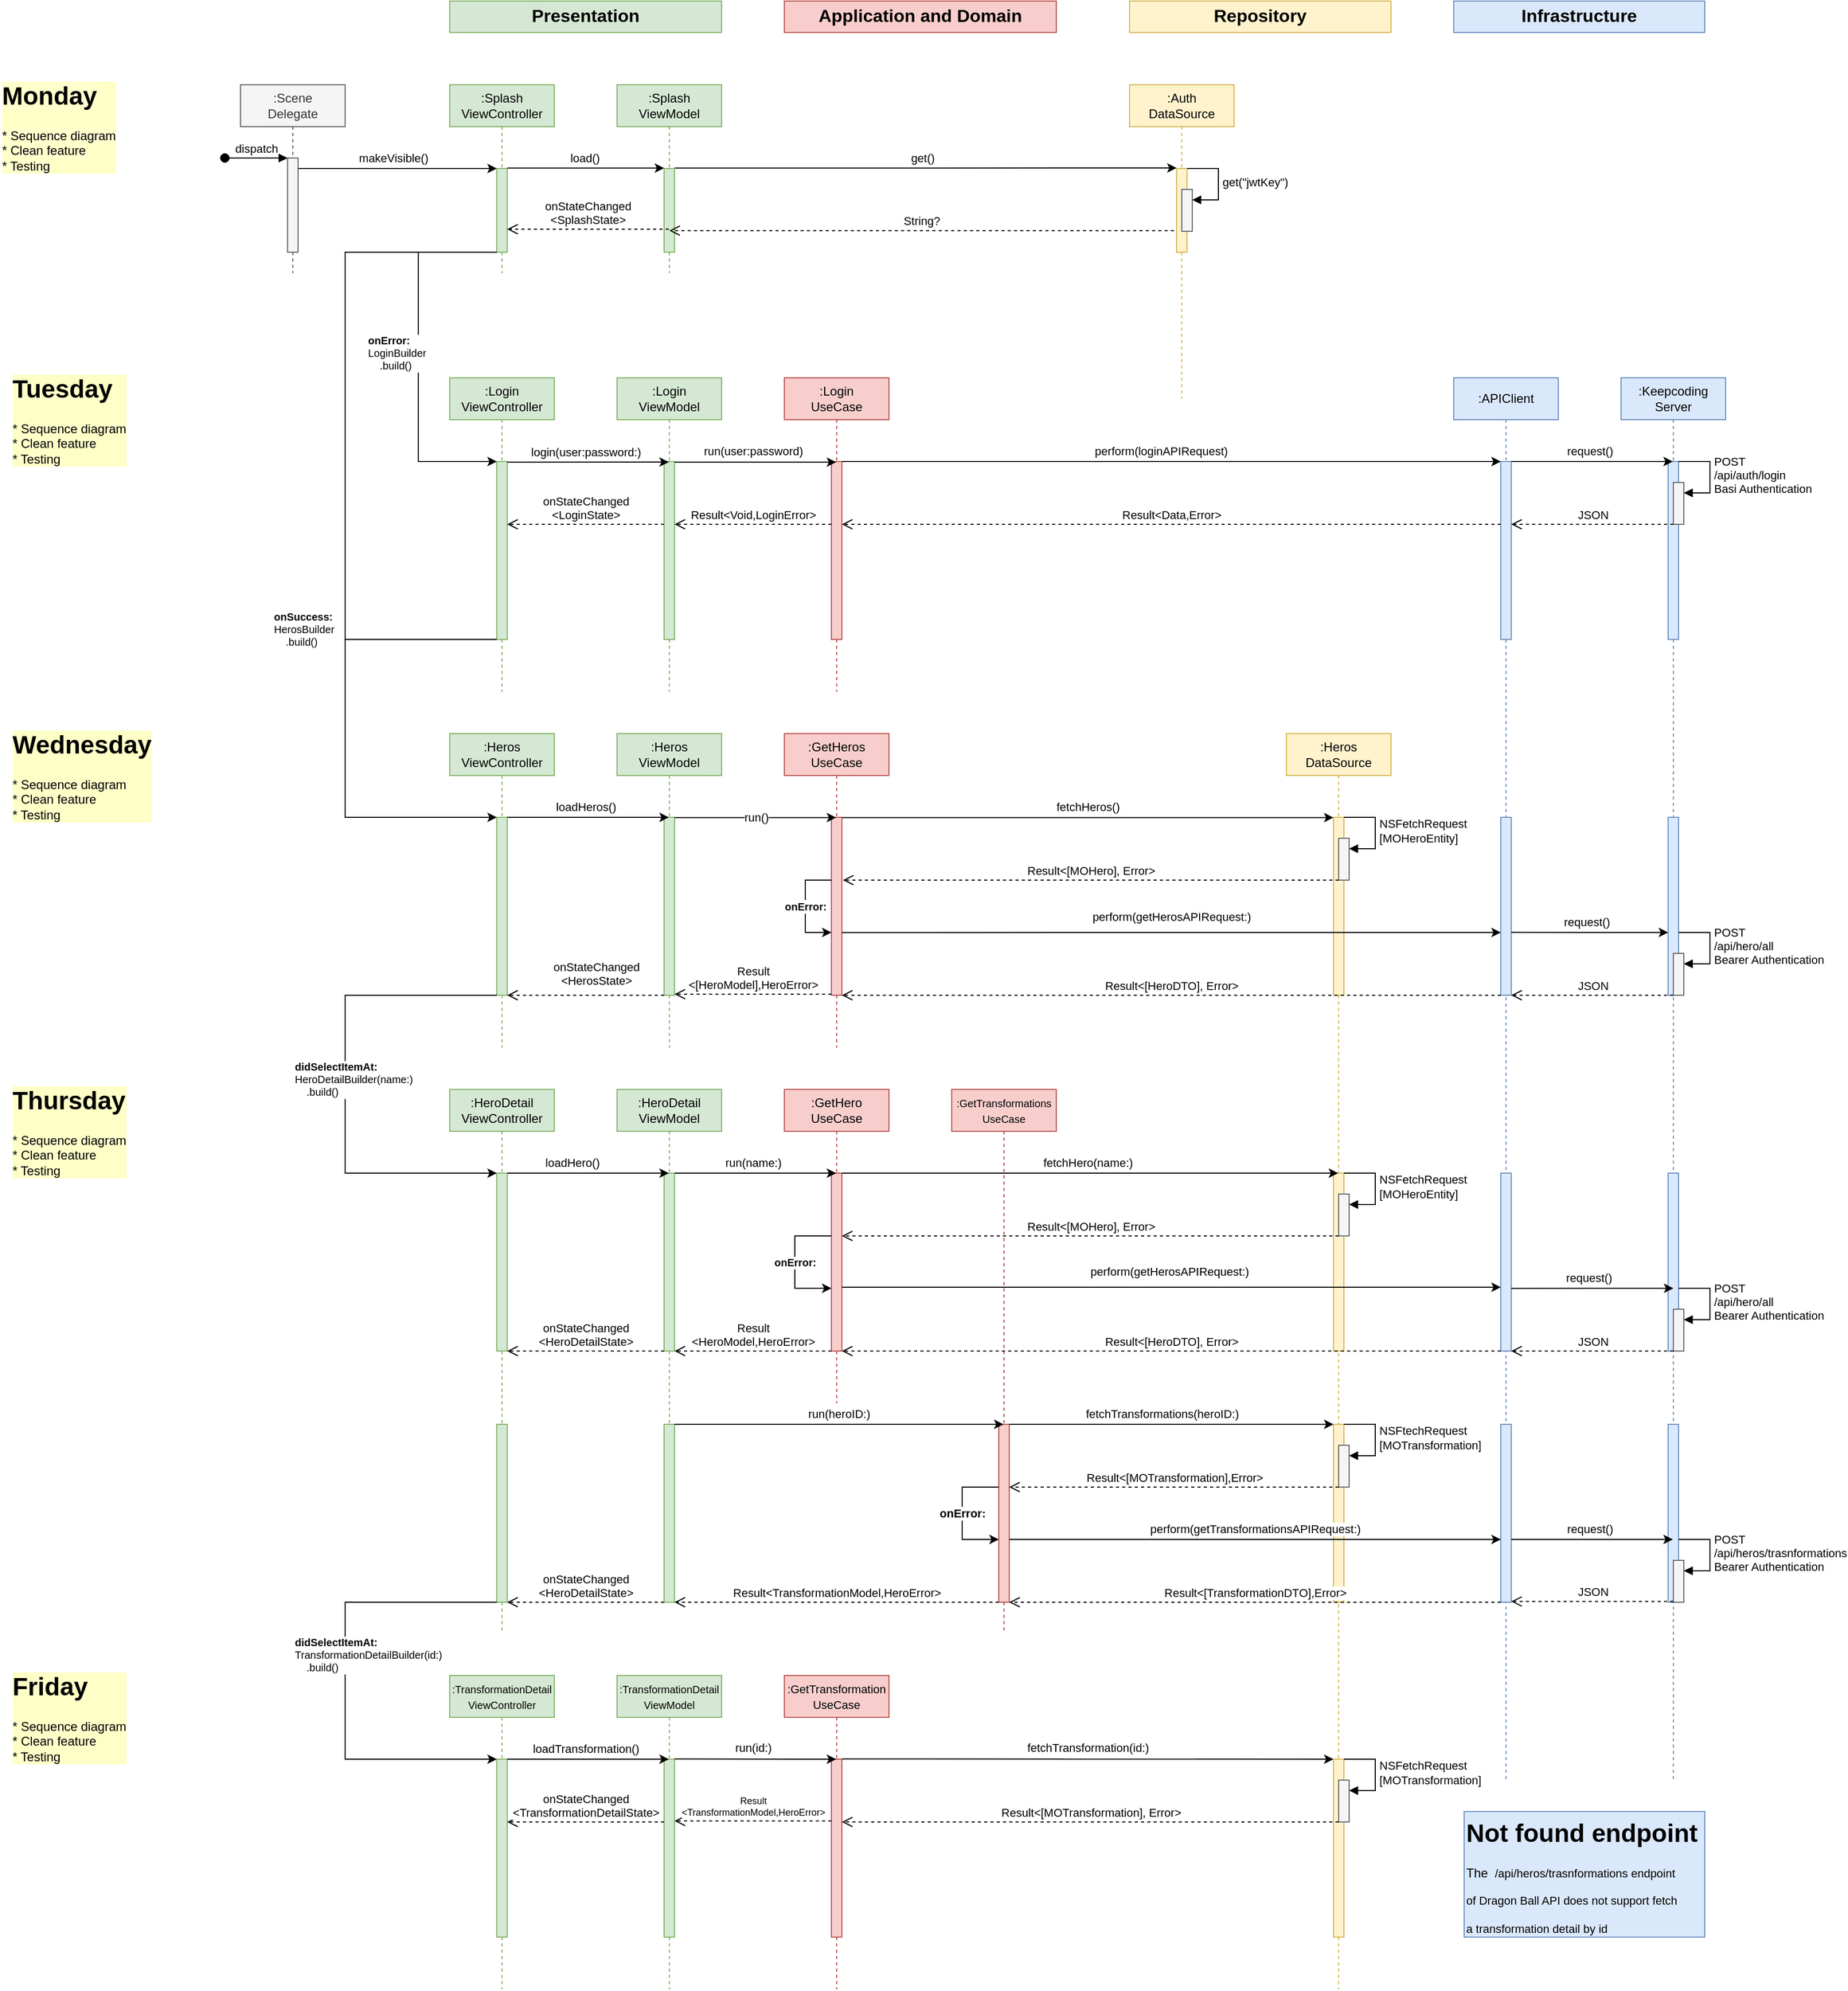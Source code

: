 <mxfile version="26.2.15">
  <diagram name="Page-1" id="2YBvvXClWsGukQMizWep">
    <mxGraphModel dx="2593" dy="1720" grid="1" gridSize="10" guides="1" tooltips="1" connect="1" arrows="1" fold="1" page="1" pageScale="1" pageWidth="850" pageHeight="1100" math="0" shadow="0">
      <root>
        <mxCell id="0" />
        <mxCell id="1" parent="0" />
        <mxCell id="-SXkkcP5f_q2AOX-nkuU-11" value="makeVisible()" style="edgeStyle=elbowEdgeStyle;rounded=0;orthogonalLoop=1;jettySize=auto;html=1;elbow=horizontal;curved=0;" edge="1" parent="1" source="aM9ryv3xv72pqoxQDRHE-1">
          <mxGeometry x="-0.014" y="10" relative="1" as="geometry">
            <mxPoint x="330" y="200" as="sourcePoint" />
            <mxPoint x="505" y="199.997" as="targetPoint" />
            <mxPoint as="offset" />
            <Array as="points">
              <mxPoint x="360" y="210" />
            </Array>
          </mxGeometry>
        </mxCell>
        <mxCell id="aM9ryv3xv72pqoxQDRHE-1" value=":Scene&lt;div&gt;Delegate&lt;/div&gt;" style="shape=umlLifeline;perimeter=lifelinePerimeter;whiteSpace=wrap;html=1;container=0;dropTarget=0;collapsible=0;recursiveResize=0;outlineConnect=0;portConstraint=eastwest;newEdgeStyle={&quot;edgeStyle&quot;:&quot;elbowEdgeStyle&quot;,&quot;elbow&quot;:&quot;vertical&quot;,&quot;curved&quot;:0,&quot;rounded&quot;:0};fillColor=#f5f5f5;fontColor=#333333;strokeColor=#666666;" parent="1" vertex="1">
          <mxGeometry x="260" y="120" width="100" height="180" as="geometry" />
        </mxCell>
        <mxCell id="aM9ryv3xv72pqoxQDRHE-2" value="" style="html=1;points=[];perimeter=orthogonalPerimeter;outlineConnect=0;targetShapes=umlLifeline;portConstraint=eastwest;newEdgeStyle={&quot;edgeStyle&quot;:&quot;elbowEdgeStyle&quot;,&quot;elbow&quot;:&quot;vertical&quot;,&quot;curved&quot;:0,&quot;rounded&quot;:0};fillColor=#f5f5f5;fontColor=#333333;strokeColor=#666666;" parent="aM9ryv3xv72pqoxQDRHE-1" vertex="1">
          <mxGeometry x="45" y="70" width="10" height="90" as="geometry" />
        </mxCell>
        <mxCell id="aM9ryv3xv72pqoxQDRHE-3" value="dispatch" style="html=1;verticalAlign=bottom;startArrow=oval;endArrow=block;startSize=8;edgeStyle=elbowEdgeStyle;elbow=vertical;curved=0;rounded=0;" parent="aM9ryv3xv72pqoxQDRHE-1" target="aM9ryv3xv72pqoxQDRHE-2" edge="1">
          <mxGeometry relative="1" as="geometry">
            <mxPoint x="-15" y="70" as="sourcePoint" />
          </mxGeometry>
        </mxCell>
        <mxCell id="aM9ryv3xv72pqoxQDRHE-5" value=":Login&lt;div&gt;ViewController&lt;/div&gt;" style="shape=umlLifeline;perimeter=lifelinePerimeter;whiteSpace=wrap;html=1;container=0;dropTarget=0;collapsible=0;recursiveResize=0;outlineConnect=0;portConstraint=eastwest;newEdgeStyle={&quot;edgeStyle&quot;:&quot;elbowEdgeStyle&quot;,&quot;elbow&quot;:&quot;vertical&quot;,&quot;curved&quot;:0,&quot;rounded&quot;:0};fillColor=#d5e8d4;strokeColor=#82b366;" parent="1" vertex="1">
          <mxGeometry x="460" y="400" width="100" height="300" as="geometry" />
        </mxCell>
        <mxCell id="aM9ryv3xv72pqoxQDRHE-6" value="" style="html=1;points=[];perimeter=orthogonalPerimeter;outlineConnect=0;targetShapes=umlLifeline;portConstraint=eastwest;newEdgeStyle={&quot;edgeStyle&quot;:&quot;elbowEdgeStyle&quot;,&quot;elbow&quot;:&quot;vertical&quot;,&quot;curved&quot;:0,&quot;rounded&quot;:0};fillColor=#d5e8d4;strokeColor=#82b366;" parent="aM9ryv3xv72pqoxQDRHE-5" vertex="1">
          <mxGeometry x="45" y="80" width="10" height="170" as="geometry" />
        </mxCell>
        <mxCell id="2vcO9atcq3-CdVQeZ948-4" value=":Heros&lt;div&gt;ViewController&lt;/div&gt;" style="shape=umlLifeline;perimeter=lifelinePerimeter;whiteSpace=wrap;html=1;container=0;dropTarget=0;collapsible=0;recursiveResize=0;outlineConnect=0;portConstraint=eastwest;newEdgeStyle={&quot;edgeStyle&quot;:&quot;elbowEdgeStyle&quot;,&quot;elbow&quot;:&quot;vertical&quot;,&quot;curved&quot;:0,&quot;rounded&quot;:0};fillColor=#d5e8d4;strokeColor=#82b366;" parent="1" vertex="1">
          <mxGeometry x="460" y="740" width="100" height="300" as="geometry" />
        </mxCell>
        <mxCell id="2vcO9atcq3-CdVQeZ948-5" value="" style="html=1;points=[];perimeter=orthogonalPerimeter;outlineConnect=0;targetShapes=umlLifeline;portConstraint=eastwest;newEdgeStyle={&quot;edgeStyle&quot;:&quot;elbowEdgeStyle&quot;,&quot;elbow&quot;:&quot;vertical&quot;,&quot;curved&quot;:0,&quot;rounded&quot;:0};fillColor=#d5e8d4;strokeColor=#82b366;" parent="2vcO9atcq3-CdVQeZ948-4" vertex="1">
          <mxGeometry x="45" y="80" width="10" height="170" as="geometry" />
        </mxCell>
        <mxCell id="2vcO9atcq3-CdVQeZ948-6" value=":Hero&lt;span style=&quot;background-color: transparent; color: light-dark(rgb(0, 0, 0), rgb(255, 255, 255));&quot;&gt;Detail&lt;/span&gt;&lt;div&gt;&lt;span style=&quot;background-color: transparent; color: light-dark(rgb(0, 0, 0), rgb(255, 255, 255));&quot;&gt;ViewController&lt;/span&gt;&lt;/div&gt;" style="shape=umlLifeline;perimeter=lifelinePerimeter;whiteSpace=wrap;html=1;container=0;dropTarget=0;collapsible=0;recursiveResize=0;outlineConnect=0;portConstraint=eastwest;newEdgeStyle={&quot;edgeStyle&quot;:&quot;elbowEdgeStyle&quot;,&quot;elbow&quot;:&quot;vertical&quot;,&quot;curved&quot;:0,&quot;rounded&quot;:0};fillColor=#d5e8d4;strokeColor=#82b366;" parent="1" vertex="1">
          <mxGeometry x="460" y="1080" width="100" height="520" as="geometry" />
        </mxCell>
        <mxCell id="2vcO9atcq3-CdVQeZ948-7" value="" style="html=1;points=[];perimeter=orthogonalPerimeter;outlineConnect=0;targetShapes=umlLifeline;portConstraint=eastwest;newEdgeStyle={&quot;edgeStyle&quot;:&quot;elbowEdgeStyle&quot;,&quot;elbow&quot;:&quot;vertical&quot;,&quot;curved&quot;:0,&quot;rounded&quot;:0};fillColor=#d5e8d4;strokeColor=#82b366;" parent="2vcO9atcq3-CdVQeZ948-6" vertex="1">
          <mxGeometry x="45" y="80" width="10" height="170" as="geometry" />
        </mxCell>
        <mxCell id="2vcO9atcq3-CdVQeZ948-8" value="&lt;font style=&quot;font-size: 10px;&quot;&gt;:Transformation&lt;span style=&quot;background-color: transparent; color: light-dark(rgb(0, 0, 0), rgb(255, 255, 255));&quot;&gt;Detail&lt;/span&gt;&lt;/font&gt;&lt;div&gt;&lt;font style=&quot;font-size: 10px;&quot;&gt;&lt;span style=&quot;background-color: transparent; color: light-dark(rgb(0, 0, 0), rgb(255, 255, 255));&quot;&gt;ViewController&lt;/span&gt;&lt;/font&gt;&lt;/div&gt;" style="shape=umlLifeline;perimeter=lifelinePerimeter;whiteSpace=wrap;html=1;container=0;dropTarget=0;collapsible=0;recursiveResize=0;outlineConnect=0;portConstraint=eastwest;newEdgeStyle={&quot;edgeStyle&quot;:&quot;elbowEdgeStyle&quot;,&quot;elbow&quot;:&quot;vertical&quot;,&quot;curved&quot;:0,&quot;rounded&quot;:0};fillColor=#d5e8d4;strokeColor=#82b366;" parent="1" vertex="1">
          <mxGeometry x="460" y="1640" width="100" height="300" as="geometry" />
        </mxCell>
        <mxCell id="2vcO9atcq3-CdVQeZ948-9" value="" style="html=1;points=[];perimeter=orthogonalPerimeter;outlineConnect=0;targetShapes=umlLifeline;portConstraint=eastwest;newEdgeStyle={&quot;edgeStyle&quot;:&quot;elbowEdgeStyle&quot;,&quot;elbow&quot;:&quot;vertical&quot;,&quot;curved&quot;:0,&quot;rounded&quot;:0};fillColor=#d5e8d4;strokeColor=#82b366;" parent="2vcO9atcq3-CdVQeZ948-8" vertex="1">
          <mxGeometry x="45" y="80" width="10" height="170" as="geometry" />
        </mxCell>
        <mxCell id="2vcO9atcq3-CdVQeZ948-10" value=":Login&lt;div&gt;UseCase&lt;/div&gt;" style="shape=umlLifeline;perimeter=lifelinePerimeter;whiteSpace=wrap;html=1;container=0;dropTarget=0;collapsible=0;recursiveResize=0;outlineConnect=0;portConstraint=eastwest;newEdgeStyle={&quot;edgeStyle&quot;:&quot;elbowEdgeStyle&quot;,&quot;elbow&quot;:&quot;vertical&quot;,&quot;curved&quot;:0,&quot;rounded&quot;:0};fillColor=#f8cecc;strokeColor=#b85450;" parent="1" vertex="1">
          <mxGeometry x="780" y="400" width="100" height="300" as="geometry" />
        </mxCell>
        <mxCell id="2vcO9atcq3-CdVQeZ948-11" value="" style="html=1;points=[];perimeter=orthogonalPerimeter;outlineConnect=0;targetShapes=umlLifeline;portConstraint=eastwest;newEdgeStyle={&quot;edgeStyle&quot;:&quot;elbowEdgeStyle&quot;,&quot;elbow&quot;:&quot;vertical&quot;,&quot;curved&quot;:0,&quot;rounded&quot;:0};fillColor=#f8cecc;strokeColor=#b85450;" parent="2vcO9atcq3-CdVQeZ948-10" vertex="1">
          <mxGeometry x="45" y="80" width="10" height="170" as="geometry" />
        </mxCell>
        <mxCell id="2vcO9atcq3-CdVQeZ948-12" value=":GetHeros&lt;div&gt;UseCase&lt;/div&gt;" style="shape=umlLifeline;perimeter=lifelinePerimeter;whiteSpace=wrap;html=1;container=0;dropTarget=0;collapsible=0;recursiveResize=0;outlineConnect=0;portConstraint=eastwest;newEdgeStyle={&quot;edgeStyle&quot;:&quot;elbowEdgeStyle&quot;,&quot;elbow&quot;:&quot;vertical&quot;,&quot;curved&quot;:0,&quot;rounded&quot;:0};fillColor=#f8cecc;strokeColor=#b85450;" parent="1" vertex="1">
          <mxGeometry x="780" y="740" width="100" height="300" as="geometry" />
        </mxCell>
        <mxCell id="2vcO9atcq3-CdVQeZ948-13" value="" style="html=1;points=[];perimeter=orthogonalPerimeter;outlineConnect=0;targetShapes=umlLifeline;portConstraint=eastwest;newEdgeStyle={&quot;edgeStyle&quot;:&quot;elbowEdgeStyle&quot;,&quot;elbow&quot;:&quot;vertical&quot;,&quot;curved&quot;:0,&quot;rounded&quot;:0};fillColor=#f8cecc;strokeColor=#b85450;" parent="2vcO9atcq3-CdVQeZ948-12" vertex="1">
          <mxGeometry x="45" y="80" width="10" height="170" as="geometry" />
        </mxCell>
        <mxCell id="W0oevVWpfDYC1-zcSMYY-32" value="&lt;font style=&quot;font-size: 10px;&quot;&gt;&lt;b&gt;onError:&lt;/b&gt;&lt;/font&gt;" style="edgeStyle=elbowEdgeStyle;rounded=0;orthogonalLoop=1;jettySize=auto;html=1;elbow=horizontal;curved=0;" parent="2vcO9atcq3-CdVQeZ948-12" source="2vcO9atcq3-CdVQeZ948-13" target="2vcO9atcq3-CdVQeZ948-13" edge="1">
          <mxGeometry relative="1" as="geometry">
            <mxPoint x="-70" y="160" as="targetPoint" />
            <Array as="points">
              <mxPoint x="20" y="140" />
            </Array>
          </mxGeometry>
        </mxCell>
        <mxCell id="2vcO9atcq3-CdVQeZ948-14" value=":GetHero&lt;div&gt;UseCase&lt;/div&gt;" style="shape=umlLifeline;perimeter=lifelinePerimeter;whiteSpace=wrap;html=1;container=0;dropTarget=0;collapsible=0;recursiveResize=0;outlineConnect=0;portConstraint=eastwest;newEdgeStyle={&quot;edgeStyle&quot;:&quot;elbowEdgeStyle&quot;,&quot;elbow&quot;:&quot;vertical&quot;,&quot;curved&quot;:0,&quot;rounded&quot;:0};fillColor=#f8cecc;strokeColor=#b85450;" parent="1" vertex="1">
          <mxGeometry x="780" y="1080" width="100" height="300" as="geometry" />
        </mxCell>
        <mxCell id="2vcO9atcq3-CdVQeZ948-15" value="" style="html=1;points=[];perimeter=orthogonalPerimeter;outlineConnect=0;targetShapes=umlLifeline;portConstraint=eastwest;newEdgeStyle={&quot;edgeStyle&quot;:&quot;elbowEdgeStyle&quot;,&quot;elbow&quot;:&quot;vertical&quot;,&quot;curved&quot;:0,&quot;rounded&quot;:0};fillColor=#f8cecc;strokeColor=#b85450;" parent="2vcO9atcq3-CdVQeZ948-14" vertex="1">
          <mxGeometry x="45" y="80" width="10" height="170" as="geometry" />
        </mxCell>
        <mxCell id="W0oevVWpfDYC1-zcSMYY-50" value="onError:" style="edgeStyle=elbowEdgeStyle;rounded=0;orthogonalLoop=1;jettySize=auto;html=1;elbow=vertical;curved=0;fontStyle=1;fontSize=10;" parent="2vcO9atcq3-CdVQeZ948-14" source="2vcO9atcq3-CdVQeZ948-15" target="2vcO9atcq3-CdVQeZ948-15" edge="1">
          <mxGeometry relative="1" as="geometry">
            <mxPoint x="-40" y="165" as="targetPoint" />
            <Array as="points">
              <mxPoint x="10" y="140" />
            </Array>
          </mxGeometry>
        </mxCell>
        <mxCell id="2vcO9atcq3-CdVQeZ948-16" value="&lt;font style=&quot;font-size: 10px;&quot;&gt;:GetTransformations&lt;/font&gt;&lt;div&gt;&lt;font style=&quot;font-size: 10px;&quot;&gt;UseCase&lt;/font&gt;&lt;/div&gt;" style="shape=umlLifeline;perimeter=lifelinePerimeter;whiteSpace=wrap;html=1;container=0;dropTarget=0;collapsible=0;recursiveResize=0;outlineConnect=0;portConstraint=eastwest;newEdgeStyle={&quot;edgeStyle&quot;:&quot;elbowEdgeStyle&quot;,&quot;elbow&quot;:&quot;vertical&quot;,&quot;curved&quot;:0,&quot;rounded&quot;:0};fillColor=#f8cecc;strokeColor=#b85450;" parent="1" vertex="1">
          <mxGeometry x="940" y="1080" width="100" height="520" as="geometry" />
        </mxCell>
        <mxCell id="2vcO9atcq3-CdVQeZ948-17" value="" style="html=1;points=[];perimeter=orthogonalPerimeter;outlineConnect=0;targetShapes=umlLifeline;portConstraint=eastwest;newEdgeStyle={&quot;edgeStyle&quot;:&quot;elbowEdgeStyle&quot;,&quot;elbow&quot;:&quot;vertical&quot;,&quot;curved&quot;:0,&quot;rounded&quot;:0};fillColor=#f8cecc;strokeColor=#b85450;" parent="2vcO9atcq3-CdVQeZ948-16" vertex="1">
          <mxGeometry x="45" y="320" width="10" height="170" as="geometry" />
        </mxCell>
        <mxCell id="W0oevVWpfDYC1-zcSMYY-66" value="&lt;b&gt;onError:&lt;/b&gt;" style="edgeStyle=elbowEdgeStyle;rounded=0;orthogonalLoop=1;jettySize=auto;html=1;elbow=horizontal;curved=0;" parent="2vcO9atcq3-CdVQeZ948-16" source="2vcO9atcq3-CdVQeZ948-17" target="2vcO9atcq3-CdVQeZ948-17" edge="1">
          <mxGeometry relative="1" as="geometry">
            <mxPoint x="-35" y="405" as="targetPoint" />
            <Array as="points">
              <mxPoint x="10" y="380" />
            </Array>
          </mxGeometry>
        </mxCell>
        <mxCell id="2vcO9atcq3-CdVQeZ948-18" value="&lt;font style=&quot;font-size: 11px;&quot;&gt;:&lt;font style=&quot;&quot;&gt;GetTransformation&lt;/font&gt;&lt;/font&gt;&lt;div&gt;&lt;font style=&quot;font-size: 11px;&quot;&gt;UseCase&lt;/font&gt;&lt;/div&gt;" style="shape=umlLifeline;perimeter=lifelinePerimeter;whiteSpace=wrap;html=1;container=0;dropTarget=0;collapsible=0;recursiveResize=0;outlineConnect=0;portConstraint=eastwest;newEdgeStyle={&quot;edgeStyle&quot;:&quot;elbowEdgeStyle&quot;,&quot;elbow&quot;:&quot;vertical&quot;,&quot;curved&quot;:0,&quot;rounded&quot;:0};fillColor=#f8cecc;strokeColor=#b85450;" parent="1" vertex="1">
          <mxGeometry x="780" y="1640" width="100" height="300" as="geometry" />
        </mxCell>
        <mxCell id="2vcO9atcq3-CdVQeZ948-19" value="" style="html=1;points=[];perimeter=orthogonalPerimeter;outlineConnect=0;targetShapes=umlLifeline;portConstraint=eastwest;newEdgeStyle={&quot;edgeStyle&quot;:&quot;elbowEdgeStyle&quot;,&quot;elbow&quot;:&quot;vertical&quot;,&quot;curved&quot;:0,&quot;rounded&quot;:0};fillColor=#f8cecc;strokeColor=#b85450;" parent="2vcO9atcq3-CdVQeZ948-18" vertex="1">
          <mxGeometry x="45" y="80" width="10" height="170" as="geometry" />
        </mxCell>
        <mxCell id="2vcO9atcq3-CdVQeZ948-20" value=":Login&lt;div&gt;ViewModel&lt;/div&gt;" style="shape=umlLifeline;perimeter=lifelinePerimeter;whiteSpace=wrap;html=1;container=0;dropTarget=0;collapsible=0;recursiveResize=0;outlineConnect=0;portConstraint=eastwest;newEdgeStyle={&quot;edgeStyle&quot;:&quot;elbowEdgeStyle&quot;,&quot;elbow&quot;:&quot;vertical&quot;,&quot;curved&quot;:0,&quot;rounded&quot;:0};fillColor=#d5e8d4;strokeColor=#82b366;" parent="1" vertex="1">
          <mxGeometry x="620" y="400" width="100" height="300" as="geometry" />
        </mxCell>
        <mxCell id="2vcO9atcq3-CdVQeZ948-21" value="" style="html=1;points=[];perimeter=orthogonalPerimeter;outlineConnect=0;targetShapes=umlLifeline;portConstraint=eastwest;newEdgeStyle={&quot;edgeStyle&quot;:&quot;elbowEdgeStyle&quot;,&quot;elbow&quot;:&quot;vertical&quot;,&quot;curved&quot;:0,&quot;rounded&quot;:0};fillColor=#d5e8d4;strokeColor=#82b366;" parent="2vcO9atcq3-CdVQeZ948-20" vertex="1">
          <mxGeometry x="45" y="80" width="10" height="170" as="geometry" />
        </mxCell>
        <mxCell id="2vcO9atcq3-CdVQeZ948-24" value=":Keepcoding&lt;br&gt;&lt;div&gt;Server&lt;/div&gt;" style="shape=umlLifeline;perimeter=lifelinePerimeter;whiteSpace=wrap;html=1;container=0;dropTarget=0;collapsible=0;recursiveResize=0;outlineConnect=0;portConstraint=eastwest;newEdgeStyle={&quot;edgeStyle&quot;:&quot;elbowEdgeStyle&quot;,&quot;elbow&quot;:&quot;vertical&quot;,&quot;curved&quot;:0,&quot;rounded&quot;:0};fillColor=#dae8fc;strokeColor=#6c8ebf;" parent="1" vertex="1">
          <mxGeometry x="1580" y="400" width="100" height="1340" as="geometry" />
        </mxCell>
        <mxCell id="2vcO9atcq3-CdVQeZ948-25" value="" style="html=1;points=[];perimeter=orthogonalPerimeter;outlineConnect=0;targetShapes=umlLifeline;portConstraint=eastwest;newEdgeStyle={&quot;edgeStyle&quot;:&quot;elbowEdgeStyle&quot;,&quot;elbow&quot;:&quot;vertical&quot;,&quot;curved&quot;:0,&quot;rounded&quot;:0};fillColor=#dae8fc;strokeColor=#6c8ebf;" parent="2vcO9atcq3-CdVQeZ948-24" vertex="1">
          <mxGeometry x="45" y="80" width="10" height="170" as="geometry" />
        </mxCell>
        <mxCell id="2vcO9atcq3-CdVQeZ948-62" value="" style="html=1;points=[[0,0,0,0,5],[0,1,0,0,-5],[1,0,0,0,5],[1,1,0,0,-5]];perimeter=orthogonalPerimeter;outlineConnect=0;targetShapes=umlLifeline;portConstraint=eastwest;newEdgeStyle={&quot;curved&quot;:0,&quot;rounded&quot;:0};fillColor=#f5f5f5;strokeColor=#666666;fontColor=#333333;" parent="2vcO9atcq3-CdVQeZ948-24" vertex="1">
          <mxGeometry x="50" y="100" width="10" height="40" as="geometry" />
        </mxCell>
        <mxCell id="2vcO9atcq3-CdVQeZ948-63" value="POST&lt;div&gt;/api/auth/login&lt;/div&gt;&lt;div&gt;Basi Authentication&lt;/div&gt;" style="html=1;align=left;spacingLeft=2;endArrow=block;rounded=0;edgeStyle=orthogonalEdgeStyle;curved=0;rounded=0;" parent="2vcO9atcq3-CdVQeZ948-24" target="2vcO9atcq3-CdVQeZ948-62" edge="1">
          <mxGeometry relative="1" as="geometry">
            <mxPoint x="55" y="80" as="sourcePoint" />
            <Array as="points">
              <mxPoint x="85" y="110" />
            </Array>
          </mxGeometry>
        </mxCell>
        <mxCell id="2vcO9atcq3-CdVQeZ948-87" value="" style="html=1;points=[];perimeter=orthogonalPerimeter;outlineConnect=0;targetShapes=umlLifeline;portConstraint=eastwest;newEdgeStyle={&quot;edgeStyle&quot;:&quot;elbowEdgeStyle&quot;,&quot;elbow&quot;:&quot;vertical&quot;,&quot;curved&quot;:0,&quot;rounded&quot;:0};fillColor=#dae8fc;strokeColor=#6c8ebf;" parent="2vcO9atcq3-CdVQeZ948-24" vertex="1">
          <mxGeometry x="45" y="420" width="10" height="170" as="geometry" />
        </mxCell>
        <mxCell id="2vcO9atcq3-CdVQeZ948-84" value="" style="html=1;points=[[0,0,0,0,5],[0,1,0,0,-5],[1,0,0,0,5],[1,1,0,0,-5]];perimeter=orthogonalPerimeter;outlineConnect=0;targetShapes=umlLifeline;portConstraint=eastwest;newEdgeStyle={&quot;curved&quot;:0,&quot;rounded&quot;:0};fillColor=#f5f5f5;fontColor=#333333;strokeColor=#666666;" parent="2vcO9atcq3-CdVQeZ948-24" vertex="1">
          <mxGeometry x="50" y="550" width="10" height="40" as="geometry" />
        </mxCell>
        <mxCell id="2vcO9atcq3-CdVQeZ948-85" value="POST&lt;div&gt;/api/hero/all&lt;/div&gt;&lt;div&gt;Bearer Authentication&lt;/div&gt;" style="html=1;align=left;spacingLeft=2;endArrow=block;rounded=0;edgeStyle=orthogonalEdgeStyle;curved=0;rounded=0;" parent="2vcO9atcq3-CdVQeZ948-24" target="2vcO9atcq3-CdVQeZ948-84" edge="1">
          <mxGeometry relative="1" as="geometry">
            <mxPoint x="55" y="530" as="sourcePoint" />
            <Array as="points">
              <mxPoint x="85" y="560" />
            </Array>
          </mxGeometry>
        </mxCell>
        <mxCell id="W0oevVWpfDYC1-zcSMYY-36" value="" style="html=1;points=[];perimeter=orthogonalPerimeter;outlineConnect=0;targetShapes=umlLifeline;portConstraint=eastwest;newEdgeStyle={&quot;edgeStyle&quot;:&quot;elbowEdgeStyle&quot;,&quot;elbow&quot;:&quot;vertical&quot;,&quot;curved&quot;:0,&quot;rounded&quot;:0};fillColor=#dae8fc;strokeColor=#6c8ebf;" parent="2vcO9atcq3-CdVQeZ948-24" vertex="1">
          <mxGeometry x="45" y="760" width="10" height="170" as="geometry" />
        </mxCell>
        <mxCell id="W0oevVWpfDYC1-zcSMYY-37" value="" style="html=1;points=[[0,0,0,0,5],[0,1,0,0,-5],[1,0,0,0,5],[1,1,0,0,-5]];perimeter=orthogonalPerimeter;outlineConnect=0;targetShapes=umlLifeline;portConstraint=eastwest;newEdgeStyle={&quot;curved&quot;:0,&quot;rounded&quot;:0};fillColor=#f5f5f5;fontColor=#333333;strokeColor=#666666;" parent="2vcO9atcq3-CdVQeZ948-24" vertex="1">
          <mxGeometry x="50" y="890" width="10" height="40" as="geometry" />
        </mxCell>
        <mxCell id="W0oevVWpfDYC1-zcSMYY-38" value="POST&lt;div&gt;/api/hero/all&lt;/div&gt;&lt;div&gt;Bearer Authentication&lt;/div&gt;" style="html=1;align=left;spacingLeft=2;endArrow=block;rounded=0;edgeStyle=orthogonalEdgeStyle;curved=0;rounded=0;" parent="2vcO9atcq3-CdVQeZ948-24" target="W0oevVWpfDYC1-zcSMYY-37" edge="1">
          <mxGeometry relative="1" as="geometry">
            <mxPoint x="55" y="870" as="sourcePoint" />
            <Array as="points">
              <mxPoint x="85" y="900" />
            </Array>
          </mxGeometry>
        </mxCell>
        <mxCell id="W0oevVWpfDYC1-zcSMYY-68" value="" style="html=1;points=[];perimeter=orthogonalPerimeter;outlineConnect=0;targetShapes=umlLifeline;portConstraint=eastwest;newEdgeStyle={&quot;edgeStyle&quot;:&quot;elbowEdgeStyle&quot;,&quot;elbow&quot;:&quot;vertical&quot;,&quot;curved&quot;:0,&quot;rounded&quot;:0};fillColor=#dae8fc;strokeColor=#6c8ebf;" parent="2vcO9atcq3-CdVQeZ948-24" vertex="1">
          <mxGeometry x="45" y="1000" width="10" height="170" as="geometry" />
        </mxCell>
        <mxCell id="W0oevVWpfDYC1-zcSMYY-69" value="" style="html=1;points=[[0,0,0,0,5],[0,1,0,0,-5],[1,0,0,0,5],[1,1,0,0,-5]];perimeter=orthogonalPerimeter;outlineConnect=0;targetShapes=umlLifeline;portConstraint=eastwest;newEdgeStyle={&quot;curved&quot;:0,&quot;rounded&quot;:0};fillColor=#f5f5f5;fontColor=#333333;strokeColor=#666666;" parent="2vcO9atcq3-CdVQeZ948-24" vertex="1">
          <mxGeometry x="50" y="1130" width="10" height="40" as="geometry" />
        </mxCell>
        <mxCell id="W0oevVWpfDYC1-zcSMYY-70" value="POST&lt;div&gt;/api/heros/trasnformations&lt;/div&gt;&lt;div&gt;Bearer Authentication&lt;/div&gt;" style="html=1;align=left;spacingLeft=2;endArrow=block;rounded=0;edgeStyle=orthogonalEdgeStyle;curved=0;rounded=0;" parent="2vcO9atcq3-CdVQeZ948-24" target="W0oevVWpfDYC1-zcSMYY-69" edge="1">
          <mxGeometry relative="1" as="geometry">
            <mxPoint x="55" y="1110" as="sourcePoint" />
            <Array as="points">
              <mxPoint x="85" y="1140" />
            </Array>
          </mxGeometry>
        </mxCell>
        <mxCell id="2vcO9atcq3-CdVQeZ948-26" value=":Heros&lt;div&gt;ViewModel&lt;/div&gt;" style="shape=umlLifeline;perimeter=lifelinePerimeter;whiteSpace=wrap;html=1;container=0;dropTarget=0;collapsible=0;recursiveResize=0;outlineConnect=0;portConstraint=eastwest;newEdgeStyle={&quot;edgeStyle&quot;:&quot;elbowEdgeStyle&quot;,&quot;elbow&quot;:&quot;vertical&quot;,&quot;curved&quot;:0,&quot;rounded&quot;:0};fillColor=#d5e8d4;strokeColor=#82b366;" parent="1" vertex="1">
          <mxGeometry x="620" y="740" width="100" height="300" as="geometry" />
        </mxCell>
        <mxCell id="2vcO9atcq3-CdVQeZ948-27" value="" style="html=1;points=[];perimeter=orthogonalPerimeter;outlineConnect=0;targetShapes=umlLifeline;portConstraint=eastwest;newEdgeStyle={&quot;edgeStyle&quot;:&quot;elbowEdgeStyle&quot;,&quot;elbow&quot;:&quot;vertical&quot;,&quot;curved&quot;:0,&quot;rounded&quot;:0};fillColor=#d5e8d4;strokeColor=#82b366;" parent="2vcO9atcq3-CdVQeZ948-26" vertex="1">
          <mxGeometry x="45" y="80" width="10" height="170" as="geometry" />
        </mxCell>
        <mxCell id="2vcO9atcq3-CdVQeZ948-30" value=":Hero&lt;span style=&quot;background-color: transparent; color: light-dark(rgb(0, 0, 0), rgb(255, 255, 255));&quot;&gt;Detail&lt;/span&gt;&lt;div&gt;&lt;span style=&quot;background-color: transparent; color: light-dark(rgb(0, 0, 0), rgb(255, 255, 255));&quot;&gt;ViewModel&lt;/span&gt;&lt;/div&gt;" style="shape=umlLifeline;perimeter=lifelinePerimeter;whiteSpace=wrap;html=1;container=0;dropTarget=0;collapsible=0;recursiveResize=0;outlineConnect=0;portConstraint=eastwest;newEdgeStyle={&quot;edgeStyle&quot;:&quot;elbowEdgeStyle&quot;,&quot;elbow&quot;:&quot;vertical&quot;,&quot;curved&quot;:0,&quot;rounded&quot;:0};fillColor=#d5e8d4;strokeColor=#82b366;" parent="1" vertex="1">
          <mxGeometry x="620" y="1080" width="100" height="490" as="geometry" />
        </mxCell>
        <mxCell id="2vcO9atcq3-CdVQeZ948-31" value="" style="html=1;points=[];perimeter=orthogonalPerimeter;outlineConnect=0;targetShapes=umlLifeline;portConstraint=eastwest;newEdgeStyle={&quot;edgeStyle&quot;:&quot;elbowEdgeStyle&quot;,&quot;elbow&quot;:&quot;vertical&quot;,&quot;curved&quot;:0,&quot;rounded&quot;:0};fillColor=#d5e8d4;strokeColor=#82b366;" parent="2vcO9atcq3-CdVQeZ948-30" vertex="1">
          <mxGeometry x="45" y="80" width="10" height="170" as="geometry" />
        </mxCell>
        <mxCell id="W0oevVWpfDYC1-zcSMYY-53" value="" style="html=1;points=[];perimeter=orthogonalPerimeter;outlineConnect=0;targetShapes=umlLifeline;portConstraint=eastwest;newEdgeStyle={&quot;edgeStyle&quot;:&quot;elbowEdgeStyle&quot;,&quot;elbow&quot;:&quot;vertical&quot;,&quot;curved&quot;:0,&quot;rounded&quot;:0};fillColor=#d5e8d4;strokeColor=#82b366;" parent="2vcO9atcq3-CdVQeZ948-30" vertex="1">
          <mxGeometry x="45" y="320" width="10" height="170" as="geometry" />
        </mxCell>
        <mxCell id="2vcO9atcq3-CdVQeZ948-32" value="&lt;font style=&quot;font-size: 10px;&quot;&gt;:Transformation&lt;span style=&quot;background-color: transparent; color: light-dark(rgb(0, 0, 0), rgb(255, 255, 255));&quot;&gt;Detail&lt;/span&gt;&lt;/font&gt;&lt;div&gt;&lt;font style=&quot;font-size: 10px;&quot;&gt;&lt;span style=&quot;background-color: transparent; color: light-dark(rgb(0, 0, 0), rgb(255, 255, 255));&quot;&gt;ViewModel&lt;/span&gt;&lt;/font&gt;&lt;/div&gt;" style="shape=umlLifeline;perimeter=lifelinePerimeter;whiteSpace=wrap;html=1;container=0;dropTarget=0;collapsible=0;recursiveResize=0;outlineConnect=0;portConstraint=eastwest;newEdgeStyle={&quot;edgeStyle&quot;:&quot;elbowEdgeStyle&quot;,&quot;elbow&quot;:&quot;vertical&quot;,&quot;curved&quot;:0,&quot;rounded&quot;:0};fillColor=#d5e8d4;strokeColor=#82b366;" parent="1" vertex="1">
          <mxGeometry x="620" y="1640" width="100" height="300" as="geometry" />
        </mxCell>
        <mxCell id="2vcO9atcq3-CdVQeZ948-33" value="" style="html=1;points=[];perimeter=orthogonalPerimeter;outlineConnect=0;targetShapes=umlLifeline;portConstraint=eastwest;newEdgeStyle={&quot;edgeStyle&quot;:&quot;elbowEdgeStyle&quot;,&quot;elbow&quot;:&quot;vertical&quot;,&quot;curved&quot;:0,&quot;rounded&quot;:0};fillColor=#d5e8d4;strokeColor=#82b366;" parent="2vcO9atcq3-CdVQeZ948-32" vertex="1">
          <mxGeometry x="45" y="80" width="10" height="170" as="geometry" />
        </mxCell>
        <mxCell id="2vcO9atcq3-CdVQeZ948-34" value="Presentation" style="text;html=1;align=center;verticalAlign=middle;whiteSpace=wrap;rounded=0;fontSize=17;fontStyle=1;fillColor=#d5e8d4;strokeColor=#82b366;" parent="1" vertex="1">
          <mxGeometry x="460" y="40" width="260" height="30" as="geometry" />
        </mxCell>
        <mxCell id="2vcO9atcq3-CdVQeZ948-35" value="Application and Domain" style="text;html=1;align=center;verticalAlign=middle;whiteSpace=wrap;rounded=0;fontSize=17;fontStyle=1;fillColor=#f8cecc;strokeColor=#b85450;" parent="1" vertex="1">
          <mxGeometry x="780" y="40" width="260" height="30" as="geometry" />
        </mxCell>
        <mxCell id="2vcO9atcq3-CdVQeZ948-36" value="Repository" style="text;html=1;align=center;verticalAlign=middle;whiteSpace=wrap;rounded=0;fontSize=17;fontStyle=1;fillColor=#fff2cc;strokeColor=#d6b656;" parent="1" vertex="1">
          <mxGeometry x="1110" y="40" width="250" height="30" as="geometry" />
        </mxCell>
        <mxCell id="2vcO9atcq3-CdVQeZ948-37" value=":APIClient" style="shape=umlLifeline;perimeter=lifelinePerimeter;whiteSpace=wrap;html=1;container=0;dropTarget=0;collapsible=0;recursiveResize=0;outlineConnect=0;portConstraint=eastwest;newEdgeStyle={&quot;edgeStyle&quot;:&quot;elbowEdgeStyle&quot;,&quot;elbow&quot;:&quot;vertical&quot;,&quot;curved&quot;:0,&quot;rounded&quot;:0};fillColor=#dae8fc;strokeColor=#6c8ebf;" parent="1" vertex="1">
          <mxGeometry x="1420" y="400" width="100" height="1340" as="geometry" />
        </mxCell>
        <mxCell id="2vcO9atcq3-CdVQeZ948-38" value="" style="html=1;points=[];perimeter=orthogonalPerimeter;outlineConnect=0;targetShapes=umlLifeline;portConstraint=eastwest;newEdgeStyle={&quot;edgeStyle&quot;:&quot;elbowEdgeStyle&quot;,&quot;elbow&quot;:&quot;vertical&quot;,&quot;curved&quot;:0,&quot;rounded&quot;:0};fillColor=#dae8fc;strokeColor=#6c8ebf;" parent="2vcO9atcq3-CdVQeZ948-37" vertex="1">
          <mxGeometry x="45" y="80" width="10" height="170" as="geometry" />
        </mxCell>
        <mxCell id="2vcO9atcq3-CdVQeZ948-81" value="" style="html=1;points=[];perimeter=orthogonalPerimeter;outlineConnect=0;targetShapes=umlLifeline;portConstraint=eastwest;newEdgeStyle={&quot;edgeStyle&quot;:&quot;elbowEdgeStyle&quot;,&quot;elbow&quot;:&quot;vertical&quot;,&quot;curved&quot;:0,&quot;rounded&quot;:0};fillColor=#dae8fc;strokeColor=#6c8ebf;" parent="2vcO9atcq3-CdVQeZ948-37" vertex="1">
          <mxGeometry x="45" y="420" width="10" height="170" as="geometry" />
        </mxCell>
        <mxCell id="W0oevVWpfDYC1-zcSMYY-33" value="" style="html=1;points=[];perimeter=orthogonalPerimeter;outlineConnect=0;targetShapes=umlLifeline;portConstraint=eastwest;newEdgeStyle={&quot;edgeStyle&quot;:&quot;elbowEdgeStyle&quot;,&quot;elbow&quot;:&quot;vertical&quot;,&quot;curved&quot;:0,&quot;rounded&quot;:0};fillColor=#dae8fc;strokeColor=#6c8ebf;" parent="2vcO9atcq3-CdVQeZ948-37" vertex="1">
          <mxGeometry x="45" y="760" width="10" height="170" as="geometry" />
        </mxCell>
        <mxCell id="W0oevVWpfDYC1-zcSMYY-55" value="" style="html=1;points=[];perimeter=orthogonalPerimeter;outlineConnect=0;targetShapes=umlLifeline;portConstraint=eastwest;newEdgeStyle={&quot;edgeStyle&quot;:&quot;elbowEdgeStyle&quot;,&quot;elbow&quot;:&quot;vertical&quot;,&quot;curved&quot;:0,&quot;rounded&quot;:0};fillColor=#dae8fc;strokeColor=#6c8ebf;" parent="2vcO9atcq3-CdVQeZ948-37" vertex="1">
          <mxGeometry x="45" y="1000" width="10" height="170" as="geometry" />
        </mxCell>
        <mxCell id="2vcO9atcq3-CdVQeZ948-39" value="Infrastructure" style="text;html=1;align=center;verticalAlign=middle;whiteSpace=wrap;rounded=0;fontSize=17;fontStyle=1;fillColor=#dae8fc;strokeColor=#6c8ebf;" parent="1" vertex="1">
          <mxGeometry x="1420" y="40" width="240" height="30" as="geometry" />
        </mxCell>
        <mxCell id="2vcO9atcq3-CdVQeZ948-46" value="login(user:password:)" style="edgeStyle=elbowEdgeStyle;rounded=0;orthogonalLoop=1;jettySize=auto;html=1;elbow=vertical;curved=0;" parent="1" edge="1">
          <mxGeometry x="-0.029" y="10" relative="1" as="geometry">
            <mxPoint x="515" y="480.609" as="sourcePoint" />
            <mxPoint x="669.5" y="480.609" as="targetPoint" />
            <mxPoint as="offset" />
          </mxGeometry>
        </mxCell>
        <mxCell id="2vcO9atcq3-CdVQeZ948-50" value="run(user:password)" style="edgeStyle=elbowEdgeStyle;rounded=0;orthogonalLoop=1;jettySize=auto;html=1;elbow=horizontal;curved=0;" parent="1" edge="1">
          <mxGeometry x="-0.029" y="11" relative="1" as="geometry">
            <mxPoint x="675" y="480.609" as="sourcePoint" />
            <mxPoint x="829.5" y="480.609" as="targetPoint" />
            <mxPoint as="offset" />
          </mxGeometry>
        </mxCell>
        <mxCell id="2vcO9atcq3-CdVQeZ948-53" value="get()" style="edgeStyle=elbowEdgeStyle;rounded=0;orthogonalLoop=1;jettySize=auto;html=1;elbow=vertical;curved=0;" parent="1" edge="1">
          <mxGeometry x="-0.014" y="10" relative="1" as="geometry">
            <mxPoint x="675" y="199.667" as="sourcePoint" />
            <mxPoint x="1155" y="199.667" as="targetPoint" />
            <mxPoint as="offset" />
          </mxGeometry>
        </mxCell>
        <mxCell id="2vcO9atcq3-CdVQeZ948-57" value=":Auth&lt;div&gt;DataSource&lt;/div&gt;" style="shape=umlLifeline;perimeter=lifelinePerimeter;whiteSpace=wrap;html=1;container=0;dropTarget=0;collapsible=0;recursiveResize=0;outlineConnect=0;portConstraint=eastwest;newEdgeStyle={&quot;edgeStyle&quot;:&quot;elbowEdgeStyle&quot;,&quot;elbow&quot;:&quot;vertical&quot;,&quot;curved&quot;:0,&quot;rounded&quot;:0};fillColor=#fff2cc;strokeColor=#d6b656;" parent="1" vertex="1">
          <mxGeometry x="1110" y="120" width="100" height="300" as="geometry" />
        </mxCell>
        <mxCell id="2vcO9atcq3-CdVQeZ948-58" value="" style="html=1;points=[];perimeter=orthogonalPerimeter;outlineConnect=0;targetShapes=umlLifeline;portConstraint=eastwest;newEdgeStyle={&quot;edgeStyle&quot;:&quot;elbowEdgeStyle&quot;,&quot;elbow&quot;:&quot;vertical&quot;,&quot;curved&quot;:0,&quot;rounded&quot;:0};fillColor=#fff2cc;strokeColor=#d6b656;" parent="2vcO9atcq3-CdVQeZ948-57" vertex="1">
          <mxGeometry x="45" y="80" width="10" height="80" as="geometry" />
        </mxCell>
        <mxCell id="W0oevVWpfDYC1-zcSMYY-15" value="" style="html=1;points=[[0,0,0,0,5],[0,1,0,0,-5],[1,0,0,0,5],[1,1,0,0,-5]];perimeter=orthogonalPerimeter;outlineConnect=0;targetShapes=umlLifeline;portConstraint=eastwest;newEdgeStyle={&quot;curved&quot;:0,&quot;rounded&quot;:0};fillColor=#f5f5f5;fontColor=#333333;strokeColor=#666666;" parent="2vcO9atcq3-CdVQeZ948-57" vertex="1">
          <mxGeometry x="50" y="100" width="10" height="40" as="geometry" />
        </mxCell>
        <mxCell id="W0oevVWpfDYC1-zcSMYY-16" value="get(&quot;jwtKey&quot;)" style="html=1;align=left;spacingLeft=2;endArrow=block;rounded=0;edgeStyle=orthogonalEdgeStyle;curved=0;rounded=0;" parent="2vcO9atcq3-CdVQeZ948-57" target="W0oevVWpfDYC1-zcSMYY-15" edge="1">
          <mxGeometry relative="1" as="geometry">
            <mxPoint x="55" y="80" as="sourcePoint" />
            <Array as="points">
              <mxPoint x="85" y="110" />
            </Array>
          </mxGeometry>
        </mxCell>
        <mxCell id="2vcO9atcq3-CdVQeZ948-59" value=":Heros&lt;div&gt;DataSource&lt;/div&gt;" style="shape=umlLifeline;perimeter=lifelinePerimeter;whiteSpace=wrap;html=1;container=0;dropTarget=0;collapsible=0;recursiveResize=0;outlineConnect=0;portConstraint=eastwest;newEdgeStyle={&quot;edgeStyle&quot;:&quot;elbowEdgeStyle&quot;,&quot;elbow&quot;:&quot;vertical&quot;,&quot;curved&quot;:0,&quot;rounded&quot;:0};fillColor=#fff2cc;strokeColor=#d6b656;" parent="1" vertex="1">
          <mxGeometry x="1260" y="740" width="100" height="1200" as="geometry" />
        </mxCell>
        <mxCell id="2vcO9atcq3-CdVQeZ948-60" value="" style="html=1;points=[];perimeter=orthogonalPerimeter;outlineConnect=0;targetShapes=umlLifeline;portConstraint=eastwest;newEdgeStyle={&quot;edgeStyle&quot;:&quot;elbowEdgeStyle&quot;,&quot;elbow&quot;:&quot;vertical&quot;,&quot;curved&quot;:0,&quot;rounded&quot;:0};fillColor=#fff2cc;strokeColor=#d6b656;" parent="2vcO9atcq3-CdVQeZ948-59" vertex="1">
          <mxGeometry x="45" y="80" width="10" height="170" as="geometry" />
        </mxCell>
        <mxCell id="2vcO9atcq3-CdVQeZ948-76" value="" style="html=1;points=[[0,0,0,0,5],[0,1,0,0,-5],[1,0,0,0,5],[1,1,0,0,-5]];perimeter=orthogonalPerimeter;outlineConnect=0;targetShapes=umlLifeline;portConstraint=eastwest;newEdgeStyle={&quot;curved&quot;:0,&quot;rounded&quot;:0};fillColor=#f5f5f5;fontColor=#333333;strokeColor=#666666;" parent="2vcO9atcq3-CdVQeZ948-59" vertex="1">
          <mxGeometry x="50" y="100" width="10" height="40" as="geometry" />
        </mxCell>
        <mxCell id="2vcO9atcq3-CdVQeZ948-77" value="NSFetchRequest&lt;div&gt;[MOHeroEntity]&lt;/div&gt;" style="html=1;align=left;spacingLeft=2;endArrow=block;rounded=0;edgeStyle=orthogonalEdgeStyle;curved=0;rounded=0;" parent="2vcO9atcq3-CdVQeZ948-59" target="2vcO9atcq3-CdVQeZ948-76" edge="1">
          <mxGeometry relative="1" as="geometry">
            <mxPoint x="55" y="80" as="sourcePoint" />
            <Array as="points">
              <mxPoint x="85" y="110" />
            </Array>
          </mxGeometry>
        </mxCell>
        <mxCell id="W0oevVWpfDYC1-zcSMYY-6" value="" style="html=1;points=[];perimeter=orthogonalPerimeter;outlineConnect=0;targetShapes=umlLifeline;portConstraint=eastwest;newEdgeStyle={&quot;edgeStyle&quot;:&quot;elbowEdgeStyle&quot;,&quot;elbow&quot;:&quot;vertical&quot;,&quot;curved&quot;:0,&quot;rounded&quot;:0};fillColor=#fff2cc;strokeColor=#d6b656;" parent="2vcO9atcq3-CdVQeZ948-59" vertex="1">
          <mxGeometry x="45" y="420" width="10" height="170" as="geometry" />
        </mxCell>
        <mxCell id="W0oevVWpfDYC1-zcSMYY-9" value="" style="html=1;points=[[0,0,0,0,5],[0,1,0,0,-5],[1,0,0,0,5],[1,1,0,0,-5]];perimeter=orthogonalPerimeter;outlineConnect=0;targetShapes=umlLifeline;portConstraint=eastwest;newEdgeStyle={&quot;curved&quot;:0,&quot;rounded&quot;:0};fillColor=#f5f5f5;fontColor=#333333;strokeColor=#666666;" parent="2vcO9atcq3-CdVQeZ948-59" vertex="1">
          <mxGeometry x="50" y="440" width="10" height="40" as="geometry" />
        </mxCell>
        <mxCell id="W0oevVWpfDYC1-zcSMYY-10" value="NSFetchRequest&lt;div&gt;[MOHeroEntity]&lt;/div&gt;" style="html=1;align=left;spacingLeft=2;endArrow=block;rounded=0;edgeStyle=orthogonalEdgeStyle;curved=0;rounded=0;" parent="2vcO9atcq3-CdVQeZ948-59" target="W0oevVWpfDYC1-zcSMYY-9" edge="1">
          <mxGeometry relative="1" as="geometry">
            <mxPoint x="55" y="420" as="sourcePoint" />
            <Array as="points">
              <mxPoint x="85" y="450" />
            </Array>
          </mxGeometry>
        </mxCell>
        <mxCell id="W0oevVWpfDYC1-zcSMYY-59" value="" style="html=1;points=[];perimeter=orthogonalPerimeter;outlineConnect=0;targetShapes=umlLifeline;portConstraint=eastwest;newEdgeStyle={&quot;edgeStyle&quot;:&quot;elbowEdgeStyle&quot;,&quot;elbow&quot;:&quot;vertical&quot;,&quot;curved&quot;:0,&quot;rounded&quot;:0};fillColor=#fff2cc;strokeColor=#d6b656;" parent="2vcO9atcq3-CdVQeZ948-59" vertex="1">
          <mxGeometry x="45" y="660" width="10" height="170" as="geometry" />
        </mxCell>
        <mxCell id="W0oevVWpfDYC1-zcSMYY-62" value="" style="html=1;points=[[0,0,0,0,5],[0,1,0,0,-5],[1,0,0,0,5],[1,1,0,0,-5]];perimeter=orthogonalPerimeter;outlineConnect=0;targetShapes=umlLifeline;portConstraint=eastwest;newEdgeStyle={&quot;curved&quot;:0,&quot;rounded&quot;:0};fillColor=#f5f5f5;fontColor=#333333;strokeColor=#666666;" parent="2vcO9atcq3-CdVQeZ948-59" vertex="1">
          <mxGeometry x="50" y="680" width="10" height="40" as="geometry" />
        </mxCell>
        <mxCell id="W0oevVWpfDYC1-zcSMYY-63" value="NSFtechRequest&lt;div&gt;[MOTransformation]&lt;/div&gt;" style="html=1;align=left;spacingLeft=2;endArrow=block;rounded=0;edgeStyle=orthogonalEdgeStyle;curved=0;rounded=0;" parent="2vcO9atcq3-CdVQeZ948-59" target="W0oevVWpfDYC1-zcSMYY-62" edge="1">
          <mxGeometry relative="1" as="geometry">
            <mxPoint x="55" y="660" as="sourcePoint" />
            <Array as="points">
              <mxPoint x="85" y="690" />
            </Array>
          </mxGeometry>
        </mxCell>
        <mxCell id="W0oevVWpfDYC1-zcSMYY-85" value="" style="html=1;points=[];perimeter=orthogonalPerimeter;outlineConnect=0;targetShapes=umlLifeline;portConstraint=eastwest;newEdgeStyle={&quot;edgeStyle&quot;:&quot;elbowEdgeStyle&quot;,&quot;elbow&quot;:&quot;vertical&quot;,&quot;curved&quot;:0,&quot;rounded&quot;:0};fillColor=#fff2cc;strokeColor=#d6b656;" parent="2vcO9atcq3-CdVQeZ948-59" vertex="1">
          <mxGeometry x="45" y="980" width="10" height="170" as="geometry" />
        </mxCell>
        <mxCell id="W0oevVWpfDYC1-zcSMYY-87" value="" style="html=1;points=[[0,0,0,0,5],[0,1,0,0,-5],[1,0,0,0,5],[1,1,0,0,-5]];perimeter=orthogonalPerimeter;outlineConnect=0;targetShapes=umlLifeline;portConstraint=eastwest;newEdgeStyle={&quot;curved&quot;:0,&quot;rounded&quot;:0};fillColor=#f5f5f5;fontColor=#333333;strokeColor=#666666;" parent="2vcO9atcq3-CdVQeZ948-59" vertex="1">
          <mxGeometry x="50" y="1000" width="10" height="40" as="geometry" />
        </mxCell>
        <mxCell id="W0oevVWpfDYC1-zcSMYY-88" value="NSFetchRequest&lt;div&gt;[MOTransformation]&lt;/div&gt;" style="html=1;align=left;spacingLeft=2;endArrow=block;rounded=0;edgeStyle=orthogonalEdgeStyle;curved=0;rounded=0;" parent="2vcO9atcq3-CdVQeZ948-59" target="W0oevVWpfDYC1-zcSMYY-87" edge="1">
          <mxGeometry relative="1" as="geometry">
            <mxPoint x="55" y="980" as="sourcePoint" />
            <Array as="points">
              <mxPoint x="85" y="1010" />
            </Array>
          </mxGeometry>
        </mxCell>
        <mxCell id="2vcO9atcq3-CdVQeZ948-64" value="JSON" style="html=1;verticalAlign=bottom;endArrow=open;dashed=1;endSize=8;curved=0;rounded=0;" parent="1" edge="1" target="2vcO9atcq3-CdVQeZ948-38">
          <mxGeometry relative="1" as="geometry">
            <mxPoint x="1630" y="540" as="sourcePoint" />
            <mxPoint x="1480.0" y="540" as="targetPoint" />
          </mxGeometry>
        </mxCell>
        <mxCell id="2vcO9atcq3-CdVQeZ948-69" value="&lt;span style=&quot;color: rgb(0, 0, 0); font-family: Helvetica; font-size: 11px; font-style: normal; font-variant-ligatures: normal; font-variant-caps: normal; font-weight: 400; letter-spacing: normal; orphans: 2; text-align: center; text-indent: 0px; text-transform: none; widows: 2; word-spacing: 0px; -webkit-text-stroke-width: 0px; white-space: nowrap; background-color: rgb(255, 255, 255); text-decoration-thickness: initial; text-decoration-style: initial; text-decoration-color: initial; display: inline !important; float: none;&quot;&gt;Result&amp;lt;Void,LoginError&amp;gt;&lt;/span&gt;" style="html=1;verticalAlign=bottom;endArrow=open;dashed=1;endSize=8;curved=0;rounded=0;" parent="1" edge="1">
          <mxGeometry relative="1" as="geometry">
            <mxPoint x="825.0" y="540" as="sourcePoint" />
            <mxPoint x="675.0" y="540" as="targetPoint" />
          </mxGeometry>
        </mxCell>
        <mxCell id="2vcO9atcq3-CdVQeZ948-70" value="onStateChanged&lt;div&gt;&amp;lt;LoginState&amp;gt;&lt;/div&gt;" style="html=1;verticalAlign=bottom;endArrow=open;dashed=1;endSize=8;curved=0;rounded=0;" parent="1" edge="1">
          <mxGeometry relative="1" as="geometry">
            <mxPoint x="665" y="540" as="sourcePoint" />
            <mxPoint x="515" y="540" as="targetPoint" />
          </mxGeometry>
        </mxCell>
        <mxCell id="2vcO9atcq3-CdVQeZ948-71" value="&lt;div&gt;&lt;b&gt;onSuccess:&lt;/b&gt;&lt;/div&gt;HerosBuilder&lt;div&gt;&amp;nbsp; &amp;nbsp; .build()&lt;/div&gt;" style="rounded=0;orthogonalLoop=1;jettySize=auto;html=1;edgeStyle=orthogonalEdgeStyle;elbow=vertical;fontSize=10;align=left;labelBackgroundColor=#FFFFFF;" parent="1" target="2vcO9atcq3-CdVQeZ948-5" edge="1">
          <mxGeometry x="-1" y="-71" relative="1" as="geometry">
            <mxPoint x="360" y="650" as="sourcePoint" />
            <mxPoint x="400" y="1004.98" as="targetPoint" />
            <Array as="points">
              <mxPoint x="360" y="650" />
              <mxPoint x="360" y="820" />
            </Array>
            <mxPoint x="1" y="-10" as="offset" />
          </mxGeometry>
        </mxCell>
        <mxCell id="2vcO9atcq3-CdVQeZ948-72" value="loadHeros()" style="edgeStyle=elbowEdgeStyle;rounded=0;orthogonalLoop=1;jettySize=auto;html=1;elbow=vertical;curved=0;" parent="1" source="2vcO9atcq3-CdVQeZ948-5" target="2vcO9atcq3-CdVQeZ948-26" edge="1">
          <mxGeometry x="-0.029" y="10" relative="1" as="geometry">
            <Array as="points">
              <mxPoint x="590" y="820" />
            </Array>
            <mxPoint as="offset" />
          </mxGeometry>
        </mxCell>
        <mxCell id="2vcO9atcq3-CdVQeZ948-73" value="run()" style="edgeStyle=elbowEdgeStyle;rounded=0;orthogonalLoop=1;jettySize=auto;html=1;elbow=horizontal;curved=0;" parent="1" edge="1">
          <mxGeometry relative="1" as="geometry">
            <mxPoint x="675.0" y="820.238" as="sourcePoint" />
            <mxPoint x="829.5" y="820.238" as="targetPoint" />
          </mxGeometry>
        </mxCell>
        <mxCell id="2vcO9atcq3-CdVQeZ948-75" value="fetchHeros()" style="edgeStyle=elbowEdgeStyle;rounded=0;orthogonalLoop=1;jettySize=auto;html=1;elbow=horizontal;curved=0;" parent="1" edge="1">
          <mxGeometry x="-0.002" y="10" relative="1" as="geometry">
            <mxPoint x="835" y="820.238" as="sourcePoint" />
            <mxPoint x="1305" y="820.238" as="targetPoint" />
            <mxPoint as="offset" />
          </mxGeometry>
        </mxCell>
        <mxCell id="2vcO9atcq3-CdVQeZ948-78" value="Result&amp;lt;[MOHero], Error&amp;gt;" style="html=1;verticalAlign=bottom;endArrow=open;dashed=1;endSize=8;curved=0;rounded=0;" parent="1" source="2vcO9atcq3-CdVQeZ948-76" edge="1">
          <mxGeometry relative="1" as="geometry">
            <mxPoint x="1300" y="880" as="sourcePoint" />
            <mxPoint x="836.0" y="880" as="targetPoint" />
          </mxGeometry>
        </mxCell>
        <mxCell id="2vcO9atcq3-CdVQeZ948-82" value="perform(getHerosAPIRequest:)" style="edgeStyle=elbowEdgeStyle;rounded=0;orthogonalLoop=1;jettySize=auto;html=1;elbow=vertical;curved=0;" parent="1" edge="1">
          <mxGeometry y="15" relative="1" as="geometry">
            <mxPoint x="835" y="930.075" as="sourcePoint" />
            <mxPoint x="1465" y="930.075" as="targetPoint" />
            <mxPoint as="offset" />
          </mxGeometry>
        </mxCell>
        <mxCell id="2vcO9atcq3-CdVQeZ948-83" value="Result&amp;lt;[HeroDTO], Error&amp;gt;" style="html=1;verticalAlign=bottom;endArrow=open;dashed=1;endSize=8;curved=0;rounded=0;" parent="1" source="2vcO9atcq3-CdVQeZ948-81" edge="1">
          <mxGeometry relative="1" as="geometry">
            <mxPoint x="1450" y="990" as="sourcePoint" />
            <mxPoint x="835" y="990" as="targetPoint" />
          </mxGeometry>
        </mxCell>
        <mxCell id="2vcO9atcq3-CdVQeZ948-86" value="" style="edgeStyle=elbowEdgeStyle;rounded=0;orthogonalLoop=1;jettySize=auto;html=1;elbow=vertical;curved=0;" parent="1" edge="1">
          <mxGeometry relative="1" as="geometry">
            <mxPoint x="1475" y="929.889" as="sourcePoint" />
            <mxPoint x="1625.0" y="929.909" as="targetPoint" />
          </mxGeometry>
        </mxCell>
        <mxCell id="W0oevVWpfDYC1-zcSMYY-14" value="request()" style="edgeLabel;html=1;align=center;verticalAlign=middle;resizable=0;points=[];" parent="2vcO9atcq3-CdVQeZ948-86" vertex="1" connectable="0">
          <mxGeometry x="-0.139" y="-1" relative="1" as="geometry">
            <mxPoint x="7" y="-11" as="offset" />
          </mxGeometry>
        </mxCell>
        <mxCell id="2vcO9atcq3-CdVQeZ948-89" value="Result&lt;div&gt;&amp;lt;[HeroModel],HeroError&amp;gt;&lt;/div&gt;" style="html=1;verticalAlign=bottom;endArrow=open;dashed=1;endSize=8;curved=0;rounded=0;" parent="1" edge="1">
          <mxGeometry relative="1" as="geometry">
            <mxPoint x="825" y="989" as="sourcePoint" />
            <mxPoint x="675" y="989" as="targetPoint" />
          </mxGeometry>
        </mxCell>
        <mxCell id="2vcO9atcq3-CdVQeZ948-90" value="onStateChanged&lt;div&gt;&amp;lt;HerosState&amp;gt;&lt;/div&gt;" style="html=1;verticalAlign=bottom;endArrow=open;dashed=1;endSize=8;curved=0;rounded=0;" parent="1" edge="1">
          <mxGeometry x="-0.133" y="-5" relative="1" as="geometry">
            <mxPoint x="665" y="990" as="sourcePoint" />
            <mxPoint x="515" y="990" as="targetPoint" />
            <mxPoint as="offset" />
          </mxGeometry>
        </mxCell>
        <mxCell id="W0oevVWpfDYC1-zcSMYY-1" value="" style="edgeStyle=elbowEdgeStyle;rounded=0;orthogonalLoop=1;jettySize=auto;html=1;elbow=vertical;curved=0;" parent="1" edge="1">
          <mxGeometry relative="1" as="geometry">
            <mxPoint x="515" y="1160" as="sourcePoint" />
            <mxPoint x="669.5" y="1160" as="targetPoint" />
          </mxGeometry>
        </mxCell>
        <mxCell id="W0oevVWpfDYC1-zcSMYY-2" value="loadHero()" style="edgeLabel;html=1;align=center;verticalAlign=middle;resizable=0;points=[];" parent="W0oevVWpfDYC1-zcSMYY-1" vertex="1" connectable="0">
          <mxGeometry x="-0.197" y="-1" relative="1" as="geometry">
            <mxPoint y="-11" as="offset" />
          </mxGeometry>
        </mxCell>
        <mxCell id="W0oevVWpfDYC1-zcSMYY-3" value="" style="edgeStyle=elbowEdgeStyle;rounded=0;orthogonalLoop=1;jettySize=auto;html=1;elbow=vertical;curved=0;" parent="1" edge="1">
          <mxGeometry relative="1" as="geometry">
            <mxPoint x="675" y="1160" as="sourcePoint" />
            <mxPoint x="829.5" y="1160" as="targetPoint" />
          </mxGeometry>
        </mxCell>
        <mxCell id="W0oevVWpfDYC1-zcSMYY-4" value="run(name:)" style="edgeLabel;html=1;align=center;verticalAlign=middle;resizable=0;points=[];" parent="W0oevVWpfDYC1-zcSMYY-3" vertex="1" connectable="0">
          <mxGeometry x="-0.033" y="3" relative="1" as="geometry">
            <mxPoint y="-7" as="offset" />
          </mxGeometry>
        </mxCell>
        <mxCell id="W0oevVWpfDYC1-zcSMYY-5" value="fetchHero(name:)" style="edgeStyle=elbowEdgeStyle;rounded=0;orthogonalLoop=1;jettySize=auto;html=1;elbow=vertical;curved=0;" parent="1" target="2vcO9atcq3-CdVQeZ948-59" edge="1">
          <mxGeometry x="-0.009" y="10" relative="1" as="geometry">
            <mxPoint x="835" y="1160" as="sourcePoint" />
            <mxPoint x="989.5" y="1160" as="targetPoint" />
            <mxPoint as="offset" />
          </mxGeometry>
        </mxCell>
        <mxCell id="W0oevVWpfDYC1-zcSMYY-13" value="perform(getHerosAPIRequest:)" style="edgeStyle=elbowEdgeStyle;rounded=0;orthogonalLoop=1;jettySize=auto;html=1;elbow=vertical;curved=0;" parent="1" edge="1">
          <mxGeometry x="-0.008" y="15" relative="1" as="geometry">
            <mxPoint x="835" y="1269" as="sourcePoint" />
            <mxPoint x="1465" y="1269" as="targetPoint" />
            <Array as="points">
              <mxPoint x="1150" y="1269" />
            </Array>
            <mxPoint as="offset" />
          </mxGeometry>
        </mxCell>
        <mxCell id="W0oevVWpfDYC1-zcSMYY-21" value="perform(loginAPIRequest)" style="edgeStyle=elbowEdgeStyle;rounded=0;orthogonalLoop=1;jettySize=auto;html=1;elbow=vertical;curved=0;" parent="1" edge="1">
          <mxGeometry x="-0.032" y="10" relative="1" as="geometry">
            <mxPoint x="835" y="479.996" as="sourcePoint" />
            <mxPoint x="1465" y="479.996" as="targetPoint" />
            <mxPoint as="offset" />
          </mxGeometry>
        </mxCell>
        <mxCell id="W0oevVWpfDYC1-zcSMYY-22" value="request()" style="edgeStyle=elbowEdgeStyle;rounded=0;orthogonalLoop=1;jettySize=auto;html=1;elbow=vertical;curved=0;" parent="1" edge="1">
          <mxGeometry x="-0.029" y="10" relative="1" as="geometry">
            <mxPoint x="1475" y="480" as="sourcePoint" />
            <mxPoint x="1629.5" y="480" as="targetPoint" />
            <mxPoint as="offset" />
          </mxGeometry>
        </mxCell>
        <mxCell id="W0oevVWpfDYC1-zcSMYY-34" value="" style="edgeStyle=elbowEdgeStyle;rounded=0;orthogonalLoop=1;jettySize=auto;html=1;elbow=vertical;curved=0;" parent="1" edge="1">
          <mxGeometry relative="1" as="geometry">
            <mxPoint x="1475" y="1270.111" as="sourcePoint" />
            <mxPoint x="1630.0" y="1270.279" as="targetPoint" />
          </mxGeometry>
        </mxCell>
        <mxCell id="W0oevVWpfDYC1-zcSMYY-35" value="request()" style="edgeLabel;html=1;align=center;verticalAlign=middle;resizable=0;points=[];" parent="W0oevVWpfDYC1-zcSMYY-34" vertex="1" connectable="0">
          <mxGeometry x="-0.139" y="-1" relative="1" as="geometry">
            <mxPoint x="7" y="-11" as="offset" />
          </mxGeometry>
        </mxCell>
        <mxCell id="W0oevVWpfDYC1-zcSMYY-39" value="Result&amp;lt;[HeroDTO], Error&amp;gt;" style="html=1;verticalAlign=bottom;endArrow=open;dashed=1;endSize=8;curved=0;rounded=0;" parent="1" edge="1">
          <mxGeometry relative="1" as="geometry">
            <mxPoint x="1465" y="1330" as="sourcePoint" />
            <mxPoint x="835" y="1330" as="targetPoint" />
          </mxGeometry>
        </mxCell>
        <mxCell id="W0oevVWpfDYC1-zcSMYY-42" value="Result&amp;lt;Data,Error&amp;gt;" style="html=1;verticalAlign=bottom;endArrow=open;dashed=1;endSize=8;curved=0;rounded=0;" parent="1" edge="1" target="2vcO9atcq3-CdVQeZ948-11">
          <mxGeometry relative="1" as="geometry">
            <mxPoint x="1465" y="540" as="sourcePoint" />
            <mxPoint x="850" y="540" as="targetPoint" />
          </mxGeometry>
        </mxCell>
        <mxCell id="W0oevVWpfDYC1-zcSMYY-43" value="JSON" style="html=1;verticalAlign=bottom;endArrow=open;dashed=1;endSize=8;curved=0;rounded=0;" parent="1" target="2vcO9atcq3-CdVQeZ948-81" edge="1">
          <mxGeometry relative="1" as="geometry">
            <mxPoint x="1630" y="990" as="sourcePoint" />
            <mxPoint x="1550" y="990" as="targetPoint" />
          </mxGeometry>
        </mxCell>
        <mxCell id="W0oevVWpfDYC1-zcSMYY-45" value="JSON" style="html=1;verticalAlign=bottom;endArrow=open;dashed=1;endSize=8;curved=0;rounded=0;" parent="1" target="W0oevVWpfDYC1-zcSMYY-33" edge="1">
          <mxGeometry relative="1" as="geometry">
            <mxPoint x="1630" y="1330" as="sourcePoint" />
            <mxPoint x="1550" y="1330" as="targetPoint" />
          </mxGeometry>
        </mxCell>
        <mxCell id="W0oevVWpfDYC1-zcSMYY-46" value="Result&lt;div&gt;&amp;lt;HeroModel,HeroError&amp;gt;&lt;/div&gt;" style="html=1;verticalAlign=bottom;endArrow=open;dashed=1;endSize=8;curved=0;rounded=0;" parent="1" edge="1">
          <mxGeometry relative="1" as="geometry">
            <mxPoint x="825" y="1330" as="sourcePoint" />
            <mxPoint x="675" y="1330" as="targetPoint" />
          </mxGeometry>
        </mxCell>
        <mxCell id="W0oevVWpfDYC1-zcSMYY-54" value="run(heroID:)" style="edgeStyle=elbowEdgeStyle;rounded=0;orthogonalLoop=1;jettySize=auto;html=1;elbow=horizontal;curved=0;" parent="1" edge="1">
          <mxGeometry x="-0.002" y="10" relative="1" as="geometry">
            <mxPoint x="675" y="1400" as="sourcePoint" />
            <mxPoint x="989.5" y="1400" as="targetPoint" />
            <mxPoint as="offset" />
          </mxGeometry>
        </mxCell>
        <mxCell id="W0oevVWpfDYC1-zcSMYY-56" value="perform(getTransformationsAPIRequest:)" style="edgeStyle=elbowEdgeStyle;rounded=0;orthogonalLoop=1;jettySize=auto;html=1;elbow=vertical;curved=0;" parent="1" edge="1">
          <mxGeometry y="10" relative="1" as="geometry">
            <mxPoint x="995" y="1510.013" as="sourcePoint" />
            <mxPoint x="1465" y="1510.013" as="targetPoint" />
            <mxPoint as="offset" />
          </mxGeometry>
        </mxCell>
        <mxCell id="W0oevVWpfDYC1-zcSMYY-60" value="" style="edgeStyle=elbowEdgeStyle;rounded=0;orthogonalLoop=1;jettySize=auto;html=1;elbow=vertical;curved=0;" parent="1" edge="1">
          <mxGeometry relative="1" as="geometry">
            <mxPoint x="995" y="1400.003" as="sourcePoint" />
            <mxPoint x="1305" y="1400.003" as="targetPoint" />
          </mxGeometry>
        </mxCell>
        <mxCell id="W0oevVWpfDYC1-zcSMYY-61" value="fetchTransformations(heroID:)" style="edgeLabel;html=1;align=center;verticalAlign=middle;resizable=0;points=[];" parent="W0oevVWpfDYC1-zcSMYY-60" vertex="1" connectable="0">
          <mxGeometry x="-0.204" relative="1" as="geometry">
            <mxPoint x="22" y="-10" as="offset" />
          </mxGeometry>
        </mxCell>
        <mxCell id="W0oevVWpfDYC1-zcSMYY-64" value="Result&amp;lt;[MOTransformation],Error&amp;gt;" style="html=1;verticalAlign=bottom;endArrow=open;dashed=1;endSize=8;curved=0;rounded=0;" parent="1" target="2vcO9atcq3-CdVQeZ948-17" edge="1">
          <mxGeometry relative="1" as="geometry">
            <mxPoint x="1310" y="1460" as="sourcePoint" />
            <mxPoint x="1230" y="1460" as="targetPoint" />
          </mxGeometry>
        </mxCell>
        <mxCell id="W0oevVWpfDYC1-zcSMYY-67" value="request()" style="edgeStyle=elbowEdgeStyle;rounded=0;orthogonalLoop=1;jettySize=auto;html=1;elbow=vertical;curved=0;" parent="1" source="W0oevVWpfDYC1-zcSMYY-55" target="2vcO9atcq3-CdVQeZ948-24" edge="1">
          <mxGeometry x="-0.029" y="10" relative="1" as="geometry">
            <Array as="points">
              <mxPoint x="1530" y="1510" />
            </Array>
            <mxPoint as="offset" />
          </mxGeometry>
        </mxCell>
        <mxCell id="W0oevVWpfDYC1-zcSMYY-71" value="JSON" style="html=1;verticalAlign=bottom;endArrow=open;dashed=1;endSize=8;curved=0;rounded=0;" parent="1" target="W0oevVWpfDYC1-zcSMYY-55" edge="1">
          <mxGeometry relative="1" as="geometry">
            <mxPoint x="1630" y="1569.29" as="sourcePoint" />
            <mxPoint x="1550" y="1569.29" as="targetPoint" />
          </mxGeometry>
        </mxCell>
        <mxCell id="W0oevVWpfDYC1-zcSMYY-72" value="Result&amp;lt;[TransformationDTO],Error&amp;gt;" style="html=1;verticalAlign=bottom;endArrow=open;dashed=1;endSize=8;curved=0;rounded=0;" parent="1" target="2vcO9atcq3-CdVQeZ948-17" edge="1">
          <mxGeometry relative="1" as="geometry">
            <mxPoint x="1465" y="1570" as="sourcePoint" />
            <mxPoint x="1000" y="1570" as="targetPoint" />
          </mxGeometry>
        </mxCell>
        <mxCell id="W0oevVWpfDYC1-zcSMYY-73" value="Result&amp;lt;[MOHero], Error&amp;gt;" style="html=1;verticalAlign=bottom;endArrow=open;dashed=1;endSize=8;curved=0;rounded=0;" parent="1" target="2vcO9atcq3-CdVQeZ948-15" edge="1">
          <mxGeometry relative="1" as="geometry">
            <mxPoint x="1310" y="1220" as="sourcePoint" />
            <mxPoint x="1230" y="1220" as="targetPoint" />
          </mxGeometry>
        </mxCell>
        <mxCell id="W0oevVWpfDYC1-zcSMYY-75" value="Result&lt;span style=&quot;background-color: light-dark(#ffffff, var(--ge-dark-color, #121212)); color: light-dark(rgb(0, 0, 0), rgb(255, 255, 255));&quot;&gt;&amp;lt;TransformationModel,HeroError&amp;gt;&lt;/span&gt;" style="html=1;verticalAlign=bottom;endArrow=open;dashed=1;endSize=8;curved=0;rounded=0;" parent="1" edge="1">
          <mxGeometry relative="1" as="geometry">
            <mxPoint x="985" y="1570" as="sourcePoint" />
            <mxPoint x="675" y="1570" as="targetPoint" />
          </mxGeometry>
        </mxCell>
        <mxCell id="W0oevVWpfDYC1-zcSMYY-76" value="onStateChanged&lt;div&gt;&amp;lt;HeroDetailState&amp;gt;&lt;/div&gt;" style="html=1;verticalAlign=bottom;endArrow=open;dashed=1;endSize=8;curved=0;rounded=0;" parent="1" edge="1">
          <mxGeometry relative="1" as="geometry">
            <mxPoint x="665" y="1330" as="sourcePoint" />
            <mxPoint x="515" y="1330" as="targetPoint" />
          </mxGeometry>
        </mxCell>
        <mxCell id="W0oevVWpfDYC1-zcSMYY-77" value="" style="html=1;points=[];perimeter=orthogonalPerimeter;outlineConnect=0;targetShapes=umlLifeline;portConstraint=eastwest;newEdgeStyle={&quot;edgeStyle&quot;:&quot;elbowEdgeStyle&quot;,&quot;elbow&quot;:&quot;vertical&quot;,&quot;curved&quot;:0,&quot;rounded&quot;:0};fillColor=#d5e8d4;strokeColor=#82b366;" parent="1" vertex="1">
          <mxGeometry x="505" y="1400" width="10" height="170" as="geometry" />
        </mxCell>
        <mxCell id="W0oevVWpfDYC1-zcSMYY-78" value="onStateChanged&lt;div&gt;&amp;lt;HeroDetailState&amp;gt;&lt;/div&gt;" style="html=1;verticalAlign=bottom;endArrow=open;dashed=1;endSize=8;curved=0;rounded=0;" parent="1" edge="1">
          <mxGeometry relative="1" as="geometry">
            <mxPoint x="665" y="1570" as="sourcePoint" />
            <mxPoint x="515" y="1570" as="targetPoint" />
          </mxGeometry>
        </mxCell>
        <mxCell id="W0oevVWpfDYC1-zcSMYY-83" value="loadTransformation()" style="edgeStyle=elbowEdgeStyle;rounded=0;orthogonalLoop=1;jettySize=auto;html=1;elbow=vertical;curved=0;" parent="1" edge="1">
          <mxGeometry x="-0.029" y="10" relative="1" as="geometry">
            <mxPoint x="515" y="1720" as="sourcePoint" />
            <mxPoint x="669.5" y="1720" as="targetPoint" />
            <mxPoint as="offset" />
          </mxGeometry>
        </mxCell>
        <mxCell id="W0oevVWpfDYC1-zcSMYY-84" value="run(id:)" style="edgeStyle=elbowEdgeStyle;rounded=0;orthogonalLoop=1;jettySize=auto;html=1;elbow=vertical;curved=0;" parent="1" edge="1">
          <mxGeometry x="-0.029" y="11" relative="1" as="geometry">
            <mxPoint x="675" y="1719.759" as="sourcePoint" />
            <mxPoint x="829.5" y="1719.759" as="targetPoint" />
            <mxPoint as="offset" />
          </mxGeometry>
        </mxCell>
        <mxCell id="W0oevVWpfDYC1-zcSMYY-86" value="fetchTransformation(id:)" style="edgeStyle=elbowEdgeStyle;rounded=0;orthogonalLoop=1;jettySize=auto;html=1;elbow=vertical;curved=0;" parent="1" edge="1">
          <mxGeometry y="11" relative="1" as="geometry">
            <mxPoint x="835" y="1719.759" as="sourcePoint" />
            <mxPoint x="1305" y="1719.759" as="targetPoint" />
            <mxPoint as="offset" />
          </mxGeometry>
        </mxCell>
        <mxCell id="W0oevVWpfDYC1-zcSMYY-90" value="&lt;b&gt;didSelectItemAt:&lt;/b&gt;&lt;div&gt;HeroDetailBuilder(name:)&lt;/div&gt;&lt;div&gt;&amp;nbsp; &amp;nbsp; .build()&lt;/div&gt;" style="rounded=0;orthogonalLoop=1;jettySize=auto;html=1;edgeStyle=orthogonalEdgeStyle;elbow=vertical;fontSize=10;align=left;" parent="1" edge="1">
          <mxGeometry x="-0.025" y="-50" relative="1" as="geometry">
            <mxPoint x="505" y="990.0" as="sourcePoint" />
            <mxPoint x="505" y="1160" as="targetPoint" />
            <Array as="points">
              <mxPoint x="360" y="990" />
              <mxPoint x="360" y="1160" />
            </Array>
            <mxPoint as="offset" />
          </mxGeometry>
        </mxCell>
        <mxCell id="W0oevVWpfDYC1-zcSMYY-91" value="&lt;div&gt;&lt;b&gt;didSelectItemAt:&lt;/b&gt;&lt;/div&gt;TransformationDetailBuilder(id:)&lt;div&gt;&amp;nbsp; &amp;nbsp; .build()&lt;/div&gt;" style="rounded=0;orthogonalLoop=1;jettySize=auto;html=1;edgeStyle=orthogonalEdgeStyle;elbow=vertical;fontSize=10;align=left;" parent="1" target="2vcO9atcq3-CdVQeZ948-9" edge="1">
          <mxGeometry x="-0.114" y="-50" relative="1" as="geometry">
            <mxPoint x="505" y="1570.0" as="sourcePoint" />
            <mxPoint x="505" y="1740" as="targetPoint" />
            <Array as="points">
              <mxPoint x="360" y="1570" />
              <mxPoint x="360" y="1720" />
            </Array>
            <mxPoint as="offset" />
          </mxGeometry>
        </mxCell>
        <mxCell id="W0oevVWpfDYC1-zcSMYY-92" value="Result&amp;lt;[MOTransformation], Error&amp;gt;" style="html=1;verticalAlign=bottom;endArrow=open;dashed=1;endSize=8;curved=0;rounded=0;" parent="1" target="2vcO9atcq3-CdVQeZ948-19" edge="1">
          <mxGeometry relative="1" as="geometry">
            <mxPoint x="1310" y="1780" as="sourcePoint" />
            <mxPoint x="1230" y="1780" as="targetPoint" />
          </mxGeometry>
        </mxCell>
        <mxCell id="W0oevVWpfDYC1-zcSMYY-93" value="Result&lt;div&gt;&amp;lt;TransformationModel,HeroError&amp;gt;&lt;/div&gt;" style="html=1;verticalAlign=bottom;endArrow=open;dashed=1;endSize=8;curved=0;rounded=0;fontSize=9;" parent="1" edge="1">
          <mxGeometry relative="1" as="geometry">
            <mxPoint x="825.0" y="1779" as="sourcePoint" />
            <mxPoint x="675.0" y="1779" as="targetPoint" />
          </mxGeometry>
        </mxCell>
        <mxCell id="W0oevVWpfDYC1-zcSMYY-94" value="onStateChanged&lt;div&gt;&amp;lt;TransformationDetailState&amp;gt;&lt;/div&gt;" style="html=1;verticalAlign=bottom;endArrow=open;dashed=1;endSize=8;curved=0;rounded=0;" parent="1" edge="1">
          <mxGeometry relative="1" as="geometry">
            <mxPoint x="665.0" y="1780" as="sourcePoint" />
            <mxPoint x="515" y="1780" as="targetPoint" />
          </mxGeometry>
        </mxCell>
        <mxCell id="W0oevVWpfDYC1-zcSMYY-97" value="&lt;h1 style=&quot;margin-top: 0px;&quot;&gt;Not found endpoint&lt;/h1&gt;&lt;p&gt;The&amp;nbsp;&amp;nbsp;&lt;span style=&quot;font-size: 11px; text-wrap-mode: nowrap; color: light-dark(rgb(0, 0, 0), rgb(255, 255, 255));&quot;&gt;/api/heros/trasnformations endpoint&amp;nbsp;&lt;/span&gt;&lt;/p&gt;&lt;p&gt;&lt;span style=&quot;font-size: 11px; text-wrap-mode: nowrap; color: light-dark(rgb(0, 0, 0), rgb(255, 255, 255));&quot;&gt;of Dragon Ball API does not support fetch&amp;nbsp;&lt;/span&gt;&lt;/p&gt;&lt;p&gt;&lt;span style=&quot;font-size: 11px; text-wrap-mode: nowrap; color: light-dark(rgb(0, 0, 0), rgb(255, 255, 255));&quot;&gt;a transformation detail by id&lt;/span&gt;&lt;/p&gt;" style="text;html=1;whiteSpace=wrap;overflow=hidden;rounded=0;fillColor=#dae8fc;strokeColor=#6c8ebf;labelBackgroundColor=none;" parent="1" vertex="1">
          <mxGeometry x="1430" y="1770" width="230" height="120" as="geometry" />
        </mxCell>
        <mxCell id="-SXkkcP5f_q2AOX-nkuU-1" value=":Splash&lt;div&gt;&lt;span style=&quot;background-color: transparent; color: light-dark(rgb(0, 0, 0), rgb(255, 255, 255));&quot;&gt;ViewController&lt;/span&gt;&lt;/div&gt;" style="shape=umlLifeline;perimeter=lifelinePerimeter;whiteSpace=wrap;html=1;container=0;dropTarget=0;collapsible=0;recursiveResize=0;outlineConnect=0;portConstraint=eastwest;newEdgeStyle={&quot;edgeStyle&quot;:&quot;elbowEdgeStyle&quot;,&quot;elbow&quot;:&quot;vertical&quot;,&quot;curved&quot;:0,&quot;rounded&quot;:0};fillColor=#d5e8d4;strokeColor=#82b366;" vertex="1" parent="1">
          <mxGeometry x="460" y="120" width="100" height="180" as="geometry" />
        </mxCell>
        <mxCell id="-SXkkcP5f_q2AOX-nkuU-2" value="" style="html=1;points=[];perimeter=orthogonalPerimeter;outlineConnect=0;targetShapes=umlLifeline;portConstraint=eastwest;newEdgeStyle={&quot;edgeStyle&quot;:&quot;elbowEdgeStyle&quot;,&quot;elbow&quot;:&quot;vertical&quot;,&quot;curved&quot;:0,&quot;rounded&quot;:0};fillColor=#d5e8d4;strokeColor=#82b366;" vertex="1" parent="-SXkkcP5f_q2AOX-nkuU-1">
          <mxGeometry x="45" y="80" width="10" height="80" as="geometry" />
        </mxCell>
        <mxCell id="-SXkkcP5f_q2AOX-nkuU-4" value="&lt;div&gt;&lt;b&gt;onError:&lt;/b&gt;&lt;/div&gt;LoginBuilder&lt;div&gt;&amp;nbsp; &amp;nbsp; .build()&lt;/div&gt;" style="rounded=0;orthogonalLoop=1;jettySize=auto;html=1;edgeStyle=orthogonalEdgeStyle;elbow=vertical;fontSize=10;align=left;" edge="1" parent="1">
          <mxGeometry x="-0.025" y="-50" relative="1" as="geometry">
            <mxPoint x="504.97" y="280.03" as="sourcePoint" />
            <mxPoint x="505" y="480" as="targetPoint" />
            <Array as="points">
              <mxPoint x="430" y="280" />
              <mxPoint x="430" y="480" />
            </Array>
            <mxPoint as="offset" />
          </mxGeometry>
        </mxCell>
        <mxCell id="-SXkkcP5f_q2AOX-nkuU-5" value=":Splash&lt;div&gt;ViewModel&lt;/div&gt;" style="shape=umlLifeline;perimeter=lifelinePerimeter;whiteSpace=wrap;html=1;container=0;dropTarget=0;collapsible=0;recursiveResize=0;outlineConnect=0;portConstraint=eastwest;newEdgeStyle={&quot;edgeStyle&quot;:&quot;elbowEdgeStyle&quot;,&quot;elbow&quot;:&quot;vertical&quot;,&quot;curved&quot;:0,&quot;rounded&quot;:0};fillColor=#d5e8d4;strokeColor=#82b366;" vertex="1" parent="1">
          <mxGeometry x="620" y="120" width="100" height="180" as="geometry" />
        </mxCell>
        <mxCell id="-SXkkcP5f_q2AOX-nkuU-6" value="" style="html=1;points=[];perimeter=orthogonalPerimeter;outlineConnect=0;targetShapes=umlLifeline;portConstraint=eastwest;newEdgeStyle={&quot;edgeStyle&quot;:&quot;elbowEdgeStyle&quot;,&quot;elbow&quot;:&quot;vertical&quot;,&quot;curved&quot;:0,&quot;rounded&quot;:0};fillColor=#d5e8d4;strokeColor=#82b366;" vertex="1" parent="-SXkkcP5f_q2AOX-nkuU-5">
          <mxGeometry x="45" y="80" width="10" height="80" as="geometry" />
        </mxCell>
        <mxCell id="W0oevVWpfDYC1-zcSMYY-74" value="String?" style="html=1;verticalAlign=bottom;endArrow=open;dashed=1;endSize=8;curved=0;rounded=0;" parent="1" target="-SXkkcP5f_q2AOX-nkuU-5" edge="1">
          <mxGeometry relative="1" as="geometry">
            <mxPoint x="1152.5" y="259.38" as="sourcePoint" />
            <mxPoint x="700" y="260" as="targetPoint" />
          </mxGeometry>
        </mxCell>
        <mxCell id="-SXkkcP5f_q2AOX-nkuU-7" value="onStateChanged&lt;div&gt;&amp;lt;SplashState&amp;gt;&lt;/div&gt;" style="html=1;verticalAlign=bottom;endArrow=open;dashed=1;endSize=8;curved=0;rounded=0;" edge="1" parent="1">
          <mxGeometry relative="1" as="geometry">
            <mxPoint x="669.5" y="258.0" as="sourcePoint" />
            <mxPoint x="515" y="258.0" as="targetPoint" />
          </mxGeometry>
        </mxCell>
        <mxCell id="-SXkkcP5f_q2AOX-nkuU-8" value="load()" style="edgeStyle=elbowEdgeStyle;rounded=0;orthogonalLoop=1;jettySize=auto;html=1;elbow=horizontal;curved=0;" edge="1" parent="1">
          <mxGeometry x="-0.014" y="10" relative="1" as="geometry">
            <mxPoint x="515" y="199.667" as="sourcePoint" />
            <mxPoint x="665" y="199.667" as="targetPoint" />
            <mxPoint as="offset" />
          </mxGeometry>
        </mxCell>
        <mxCell id="-SXkkcP5f_q2AOX-nkuU-9" value="" style="endArrow=none;html=1;rounded=0;startFill=0;" edge="1" parent="1" source="-SXkkcP5f_q2AOX-nkuU-2" target="aM9ryv3xv72pqoxQDRHE-6">
          <mxGeometry width="50" height="50" relative="1" as="geometry">
            <mxPoint x="390" y="280" as="sourcePoint" />
            <mxPoint x="390" y="650" as="targetPoint" />
            <Array as="points">
              <mxPoint x="360" y="280" />
              <mxPoint x="360" y="470" />
              <mxPoint x="360" y="650" />
            </Array>
          </mxGeometry>
        </mxCell>
        <mxCell id="-SXkkcP5f_q2AOX-nkuU-12" value="&lt;h1 style=&quot;margin-top: 0px;&quot;&gt;&lt;span style=&quot;background-color: light-dark(rgb(255, 255, 204), rgb(237, 237, 237));&quot;&gt;Monday&lt;/span&gt;&lt;/h1&gt;&lt;div&gt;&lt;span style=&quot;background-color: light-dark(rgb(255, 255, 204), rgb(237, 237, 237));&quot;&gt;* Sequence diagram&lt;/span&gt;&lt;/div&gt;&lt;div&gt;&lt;span style=&quot;background-color: light-dark(rgb(255, 255, 204), rgb(237, 237, 237));&quot;&gt;* Clean feature&lt;/span&gt;&lt;/div&gt;&lt;div&gt;&lt;span style=&quot;background-color: light-dark(rgb(255, 255, 204), rgb(237, 237, 237));&quot;&gt;* Testing&lt;/span&gt;&lt;/div&gt;" style="text;html=1;whiteSpace=wrap;overflow=hidden;rounded=0;labelBackgroundColor=light-dark(#feffc7, #ededed);" vertex="1" parent="1">
          <mxGeometry x="30" y="110" width="120" height="100" as="geometry" />
        </mxCell>
        <mxCell id="-SXkkcP5f_q2AOX-nkuU-13" value="&lt;h1 style=&quot;margin-top: 0px;&quot;&gt;Tuesday&lt;/h1&gt;&lt;div&gt;* Sequence diagram&lt;/div&gt;&lt;div&gt;* Clean feature&lt;/div&gt;&lt;div&gt;* Testing&lt;/div&gt;" style="text;html=1;whiteSpace=wrap;overflow=hidden;rounded=0;labelBackgroundColor=light-dark(#fefec7, #ededed);" vertex="1" parent="1">
          <mxGeometry x="40" y="390" width="180" height="120" as="geometry" />
        </mxCell>
        <mxCell id="-SXkkcP5f_q2AOX-nkuU-14" value="&lt;h1 style=&quot;margin-top: 0px;&quot;&gt;Wednesday&lt;/h1&gt;&lt;div&gt;* Sequence diagram&lt;/div&gt;&lt;div&gt;* Clean feature&lt;/div&gt;&lt;div&gt;* Testing&lt;/div&gt;" style="text;html=1;whiteSpace=wrap;overflow=hidden;rounded=0;labelBackgroundColor=light-dark(#fefec7, #ededed);" vertex="1" parent="1">
          <mxGeometry x="40" y="730" width="180" height="120" as="geometry" />
        </mxCell>
        <mxCell id="-SXkkcP5f_q2AOX-nkuU-15" value="&lt;h1 style=&quot;margin-top: 0px;&quot;&gt;Thursday&lt;/h1&gt;&lt;div&gt;* Sequence diagram&lt;/div&gt;&lt;div&gt;* Clean feature&lt;/div&gt;&lt;div&gt;* Testing&lt;/div&gt;" style="text;html=1;whiteSpace=wrap;overflow=hidden;rounded=0;labelBackgroundColor=light-dark(#fefec7, #ededed);" vertex="1" parent="1">
          <mxGeometry x="40" y="1070" width="180" height="120" as="geometry" />
        </mxCell>
        <mxCell id="-SXkkcP5f_q2AOX-nkuU-16" value="&lt;h1 style=&quot;margin-top: 0px;&quot;&gt;Friday&lt;/h1&gt;&lt;div&gt;* Sequence diagram&lt;/div&gt;&lt;div&gt;* Clean feature&lt;/div&gt;&lt;div&gt;* Testing&lt;/div&gt;" style="text;html=1;whiteSpace=wrap;overflow=hidden;rounded=0;labelBackgroundColor=light-dark(#fefec7, #ededed);" vertex="1" parent="1">
          <mxGeometry x="40" y="1630" width="180" height="120" as="geometry" />
        </mxCell>
      </root>
    </mxGraphModel>
  </diagram>
</mxfile>
